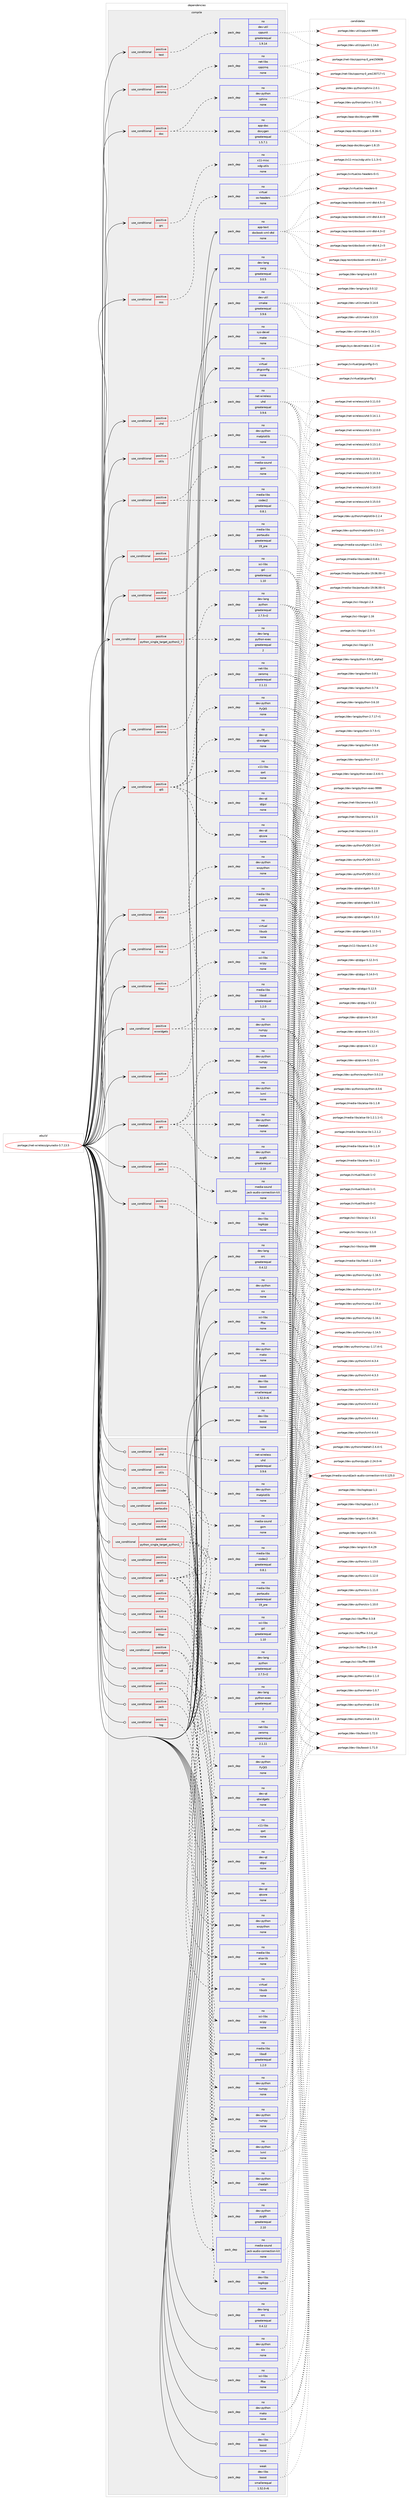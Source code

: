 digraph prolog {

# *************
# Graph options
# *************

newrank=true;
concentrate=true;
compound=true;
graph [rankdir=LR,fontname=Helvetica,fontsize=10,ranksep=1.5];#, ranksep=2.5, nodesep=0.2];
edge  [arrowhead=vee];
node  [fontname=Helvetica,fontsize=10];

# **********
# The ebuild
# **********

subgraph cluster_leftcol {
color=gray;
label=<<i>ebuild</i>>;
id [label="portage://net-wireless/gnuradio-3.7.13.5", color=red, width=4, href="../net-wireless/gnuradio-3.7.13.5.svg"];
}

# ****************
# The dependencies
# ****************

subgraph cluster_midcol {
color=gray;
label=<<i>dependencies</i>>;
subgraph cluster_compile {
fillcolor="#eeeeee";
style=filled;
label=<<i>compile</i>>;
subgraph cond22654 {
dependency120083 [label=<<TABLE BORDER="0" CELLBORDER="1" CELLSPACING="0" CELLPADDING="4"><TR><TD ROWSPAN="3" CELLPADDING="10">use_conditional</TD></TR><TR><TD>positive</TD></TR><TR><TD>alsa</TD></TR></TABLE>>, shape=none, color=red];
subgraph pack95474 {
dependency120084 [label=<<TABLE BORDER="0" CELLBORDER="1" CELLSPACING="0" CELLPADDING="4" WIDTH="220"><TR><TD ROWSPAN="6" CELLPADDING="30">pack_dep</TD></TR><TR><TD WIDTH="110">no</TD></TR><TR><TD>media-libs</TD></TR><TR><TD>alsa-lib</TD></TR><TR><TD>none</TD></TR><TR><TD></TD></TR></TABLE>>, shape=none, color=blue];
}
dependency120083:e -> dependency120084:w [weight=20,style="dashed",arrowhead="vee"];
}
id:e -> dependency120083:w [weight=20,style="solid",arrowhead="vee"];
subgraph cond22655 {
dependency120085 [label=<<TABLE BORDER="0" CELLBORDER="1" CELLSPACING="0" CELLPADDING="4"><TR><TD ROWSPAN="3" CELLPADDING="10">use_conditional</TD></TR><TR><TD>positive</TD></TR><TR><TD>doc</TD></TR></TABLE>>, shape=none, color=red];
subgraph pack95475 {
dependency120086 [label=<<TABLE BORDER="0" CELLBORDER="1" CELLSPACING="0" CELLPADDING="4" WIDTH="220"><TR><TD ROWSPAN="6" CELLPADDING="30">pack_dep</TD></TR><TR><TD WIDTH="110">no</TD></TR><TR><TD>app-doc</TD></TR><TR><TD>doxygen</TD></TR><TR><TD>greaterequal</TD></TR><TR><TD>1.5.7.1</TD></TR></TABLE>>, shape=none, color=blue];
}
dependency120085:e -> dependency120086:w [weight=20,style="dashed",arrowhead="vee"];
subgraph pack95476 {
dependency120087 [label=<<TABLE BORDER="0" CELLBORDER="1" CELLSPACING="0" CELLPADDING="4" WIDTH="220"><TR><TD ROWSPAN="6" CELLPADDING="30">pack_dep</TD></TR><TR><TD WIDTH="110">no</TD></TR><TR><TD>dev-python</TD></TR><TR><TD>sphinx</TD></TR><TR><TD>none</TD></TR><TR><TD></TD></TR></TABLE>>, shape=none, color=blue];
}
dependency120085:e -> dependency120087:w [weight=20,style="dashed",arrowhead="vee"];
}
id:e -> dependency120085:w [weight=20,style="solid",arrowhead="vee"];
subgraph cond22656 {
dependency120088 [label=<<TABLE BORDER="0" CELLBORDER="1" CELLSPACING="0" CELLPADDING="4"><TR><TD ROWSPAN="3" CELLPADDING="10">use_conditional</TD></TR><TR><TD>positive</TD></TR><TR><TD>fcd</TD></TR></TABLE>>, shape=none, color=red];
subgraph pack95477 {
dependency120089 [label=<<TABLE BORDER="0" CELLBORDER="1" CELLSPACING="0" CELLPADDING="4" WIDTH="220"><TR><TD ROWSPAN="6" CELLPADDING="30">pack_dep</TD></TR><TR><TD WIDTH="110">no</TD></TR><TR><TD>virtual</TD></TR><TR><TD>libusb</TD></TR><TR><TD>none</TD></TR><TR><TD></TD></TR></TABLE>>, shape=none, color=blue];
}
dependency120088:e -> dependency120089:w [weight=20,style="dashed",arrowhead="vee"];
}
id:e -> dependency120088:w [weight=20,style="solid",arrowhead="vee"];
subgraph cond22657 {
dependency120090 [label=<<TABLE BORDER="0" CELLBORDER="1" CELLSPACING="0" CELLPADDING="4"><TR><TD ROWSPAN="3" CELLPADDING="10">use_conditional</TD></TR><TR><TD>positive</TD></TR><TR><TD>filter</TD></TR></TABLE>>, shape=none, color=red];
subgraph pack95478 {
dependency120091 [label=<<TABLE BORDER="0" CELLBORDER="1" CELLSPACING="0" CELLPADDING="4" WIDTH="220"><TR><TD ROWSPAN="6" CELLPADDING="30">pack_dep</TD></TR><TR><TD WIDTH="110">no</TD></TR><TR><TD>sci-libs</TD></TR><TR><TD>scipy</TD></TR><TR><TD>none</TD></TR><TR><TD></TD></TR></TABLE>>, shape=none, color=blue];
}
dependency120090:e -> dependency120091:w [weight=20,style="dashed",arrowhead="vee"];
}
id:e -> dependency120090:w [weight=20,style="solid",arrowhead="vee"];
subgraph cond22658 {
dependency120092 [label=<<TABLE BORDER="0" CELLBORDER="1" CELLSPACING="0" CELLPADDING="4"><TR><TD ROWSPAN="3" CELLPADDING="10">use_conditional</TD></TR><TR><TD>positive</TD></TR><TR><TD>grc</TD></TR></TABLE>>, shape=none, color=red];
subgraph pack95479 {
dependency120093 [label=<<TABLE BORDER="0" CELLBORDER="1" CELLSPACING="0" CELLPADDING="4" WIDTH="220"><TR><TD ROWSPAN="6" CELLPADDING="30">pack_dep</TD></TR><TR><TD WIDTH="110">no</TD></TR><TR><TD>dev-python</TD></TR><TR><TD>cheetah</TD></TR><TR><TD>none</TD></TR><TR><TD></TD></TR></TABLE>>, shape=none, color=blue];
}
dependency120092:e -> dependency120093:w [weight=20,style="dashed",arrowhead="vee"];
subgraph pack95480 {
dependency120094 [label=<<TABLE BORDER="0" CELLBORDER="1" CELLSPACING="0" CELLPADDING="4" WIDTH="220"><TR><TD ROWSPAN="6" CELLPADDING="30">pack_dep</TD></TR><TR><TD WIDTH="110">no</TD></TR><TR><TD>dev-python</TD></TR><TR><TD>lxml</TD></TR><TR><TD>none</TD></TR><TR><TD></TD></TR></TABLE>>, shape=none, color=blue];
}
dependency120092:e -> dependency120094:w [weight=20,style="dashed",arrowhead="vee"];
subgraph pack95481 {
dependency120095 [label=<<TABLE BORDER="0" CELLBORDER="1" CELLSPACING="0" CELLPADDING="4" WIDTH="220"><TR><TD ROWSPAN="6" CELLPADDING="30">pack_dep</TD></TR><TR><TD WIDTH="110">no</TD></TR><TR><TD>dev-python</TD></TR><TR><TD>pygtk</TD></TR><TR><TD>greaterequal</TD></TR><TR><TD>2.10</TD></TR></TABLE>>, shape=none, color=blue];
}
dependency120092:e -> dependency120095:w [weight=20,style="dashed",arrowhead="vee"];
subgraph pack95482 {
dependency120096 [label=<<TABLE BORDER="0" CELLBORDER="1" CELLSPACING="0" CELLPADDING="4" WIDTH="220"><TR><TD ROWSPAN="6" CELLPADDING="30">pack_dep</TD></TR><TR><TD WIDTH="110">no</TD></TR><TR><TD>dev-python</TD></TR><TR><TD>numpy</TD></TR><TR><TD>none</TD></TR><TR><TD></TD></TR></TABLE>>, shape=none, color=blue];
}
dependency120092:e -> dependency120096:w [weight=20,style="dashed",arrowhead="vee"];
}
id:e -> dependency120092:w [weight=20,style="solid",arrowhead="vee"];
subgraph cond22659 {
dependency120097 [label=<<TABLE BORDER="0" CELLBORDER="1" CELLSPACING="0" CELLPADDING="4"><TR><TD ROWSPAN="3" CELLPADDING="10">use_conditional</TD></TR><TR><TD>positive</TD></TR><TR><TD>grc</TD></TR></TABLE>>, shape=none, color=red];
subgraph pack95483 {
dependency120098 [label=<<TABLE BORDER="0" CELLBORDER="1" CELLSPACING="0" CELLPADDING="4" WIDTH="220"><TR><TD ROWSPAN="6" CELLPADDING="30">pack_dep</TD></TR><TR><TD WIDTH="110">no</TD></TR><TR><TD>x11-misc</TD></TR><TR><TD>xdg-utils</TD></TR><TR><TD>none</TD></TR><TR><TD></TD></TR></TABLE>>, shape=none, color=blue];
}
dependency120097:e -> dependency120098:w [weight=20,style="dashed",arrowhead="vee"];
}
id:e -> dependency120097:w [weight=20,style="solid",arrowhead="vee"];
subgraph cond22660 {
dependency120099 [label=<<TABLE BORDER="0" CELLBORDER="1" CELLSPACING="0" CELLPADDING="4"><TR><TD ROWSPAN="3" CELLPADDING="10">use_conditional</TD></TR><TR><TD>positive</TD></TR><TR><TD>jack</TD></TR></TABLE>>, shape=none, color=red];
subgraph pack95484 {
dependency120100 [label=<<TABLE BORDER="0" CELLBORDER="1" CELLSPACING="0" CELLPADDING="4" WIDTH="220"><TR><TD ROWSPAN="6" CELLPADDING="30">pack_dep</TD></TR><TR><TD WIDTH="110">no</TD></TR><TR><TD>media-sound</TD></TR><TR><TD>jack-audio-connection-kit</TD></TR><TR><TD>none</TD></TR><TR><TD></TD></TR></TABLE>>, shape=none, color=blue];
}
dependency120099:e -> dependency120100:w [weight=20,style="dashed",arrowhead="vee"];
}
id:e -> dependency120099:w [weight=20,style="solid",arrowhead="vee"];
subgraph cond22661 {
dependency120101 [label=<<TABLE BORDER="0" CELLBORDER="1" CELLSPACING="0" CELLPADDING="4"><TR><TD ROWSPAN="3" CELLPADDING="10">use_conditional</TD></TR><TR><TD>positive</TD></TR><TR><TD>log</TD></TR></TABLE>>, shape=none, color=red];
subgraph pack95485 {
dependency120102 [label=<<TABLE BORDER="0" CELLBORDER="1" CELLSPACING="0" CELLPADDING="4" WIDTH="220"><TR><TD ROWSPAN="6" CELLPADDING="30">pack_dep</TD></TR><TR><TD WIDTH="110">no</TD></TR><TR><TD>dev-libs</TD></TR><TR><TD>log4cpp</TD></TR><TR><TD>none</TD></TR><TR><TD></TD></TR></TABLE>>, shape=none, color=blue];
}
dependency120101:e -> dependency120102:w [weight=20,style="dashed",arrowhead="vee"];
}
id:e -> dependency120101:w [weight=20,style="solid",arrowhead="vee"];
subgraph cond22662 {
dependency120103 [label=<<TABLE BORDER="0" CELLBORDER="1" CELLSPACING="0" CELLPADDING="4"><TR><TD ROWSPAN="3" CELLPADDING="10">use_conditional</TD></TR><TR><TD>positive</TD></TR><TR><TD>oss</TD></TR></TABLE>>, shape=none, color=red];
subgraph pack95486 {
dependency120104 [label=<<TABLE BORDER="0" CELLBORDER="1" CELLSPACING="0" CELLPADDING="4" WIDTH="220"><TR><TD ROWSPAN="6" CELLPADDING="30">pack_dep</TD></TR><TR><TD WIDTH="110">no</TD></TR><TR><TD>virtual</TD></TR><TR><TD>os-headers</TD></TR><TR><TD>none</TD></TR><TR><TD></TD></TR></TABLE>>, shape=none, color=blue];
}
dependency120103:e -> dependency120104:w [weight=20,style="dashed",arrowhead="vee"];
}
id:e -> dependency120103:w [weight=20,style="solid",arrowhead="vee"];
subgraph cond22663 {
dependency120105 [label=<<TABLE BORDER="0" CELLBORDER="1" CELLSPACING="0" CELLPADDING="4"><TR><TD ROWSPAN="3" CELLPADDING="10">use_conditional</TD></TR><TR><TD>positive</TD></TR><TR><TD>portaudio</TD></TR></TABLE>>, shape=none, color=red];
subgraph pack95487 {
dependency120106 [label=<<TABLE BORDER="0" CELLBORDER="1" CELLSPACING="0" CELLPADDING="4" WIDTH="220"><TR><TD ROWSPAN="6" CELLPADDING="30">pack_dep</TD></TR><TR><TD WIDTH="110">no</TD></TR><TR><TD>media-libs</TD></TR><TR><TD>portaudio</TD></TR><TR><TD>greaterequal</TD></TR><TR><TD>19_pre</TD></TR></TABLE>>, shape=none, color=blue];
}
dependency120105:e -> dependency120106:w [weight=20,style="dashed",arrowhead="vee"];
}
id:e -> dependency120105:w [weight=20,style="solid",arrowhead="vee"];
subgraph cond22664 {
dependency120107 [label=<<TABLE BORDER="0" CELLBORDER="1" CELLSPACING="0" CELLPADDING="4"><TR><TD ROWSPAN="3" CELLPADDING="10">use_conditional</TD></TR><TR><TD>positive</TD></TR><TR><TD>python_single_target_python2_7</TD></TR></TABLE>>, shape=none, color=red];
subgraph pack95488 {
dependency120108 [label=<<TABLE BORDER="0" CELLBORDER="1" CELLSPACING="0" CELLPADDING="4" WIDTH="220"><TR><TD ROWSPAN="6" CELLPADDING="30">pack_dep</TD></TR><TR><TD WIDTH="110">no</TD></TR><TR><TD>dev-lang</TD></TR><TR><TD>python</TD></TR><TR><TD>greaterequal</TD></TR><TR><TD>2.7.5-r2</TD></TR></TABLE>>, shape=none, color=blue];
}
dependency120107:e -> dependency120108:w [weight=20,style="dashed",arrowhead="vee"];
subgraph pack95489 {
dependency120109 [label=<<TABLE BORDER="0" CELLBORDER="1" CELLSPACING="0" CELLPADDING="4" WIDTH="220"><TR><TD ROWSPAN="6" CELLPADDING="30">pack_dep</TD></TR><TR><TD WIDTH="110">no</TD></TR><TR><TD>dev-lang</TD></TR><TR><TD>python-exec</TD></TR><TR><TD>greaterequal</TD></TR><TR><TD>2</TD></TR></TABLE>>, shape=none, color=blue];
}
dependency120107:e -> dependency120109:w [weight=20,style="dashed",arrowhead="vee"];
}
id:e -> dependency120107:w [weight=20,style="solid",arrowhead="vee"];
subgraph cond22665 {
dependency120110 [label=<<TABLE BORDER="0" CELLBORDER="1" CELLSPACING="0" CELLPADDING="4"><TR><TD ROWSPAN="3" CELLPADDING="10">use_conditional</TD></TR><TR><TD>positive</TD></TR><TR><TD>qt5</TD></TR></TABLE>>, shape=none, color=red];
subgraph pack95490 {
dependency120111 [label=<<TABLE BORDER="0" CELLBORDER="1" CELLSPACING="0" CELLPADDING="4" WIDTH="220"><TR><TD ROWSPAN="6" CELLPADDING="30">pack_dep</TD></TR><TR><TD WIDTH="110">no</TD></TR><TR><TD>dev-python</TD></TR><TR><TD>PyQt5</TD></TR><TR><TD>none</TD></TR><TR><TD></TD></TR></TABLE>>, shape=none, color=blue];
}
dependency120110:e -> dependency120111:w [weight=20,style="dashed",arrowhead="vee"];
subgraph pack95491 {
dependency120112 [label=<<TABLE BORDER="0" CELLBORDER="1" CELLSPACING="0" CELLPADDING="4" WIDTH="220"><TR><TD ROWSPAN="6" CELLPADDING="30">pack_dep</TD></TR><TR><TD WIDTH="110">no</TD></TR><TR><TD>dev-qt</TD></TR><TR><TD>qtcore</TD></TR><TR><TD>none</TD></TR><TR><TD></TD></TR></TABLE>>, shape=none, color=blue];
}
dependency120110:e -> dependency120112:w [weight=20,style="dashed",arrowhead="vee"];
subgraph pack95492 {
dependency120113 [label=<<TABLE BORDER="0" CELLBORDER="1" CELLSPACING="0" CELLPADDING="4" WIDTH="220"><TR><TD ROWSPAN="6" CELLPADDING="30">pack_dep</TD></TR><TR><TD WIDTH="110">no</TD></TR><TR><TD>dev-qt</TD></TR><TR><TD>qtgui</TD></TR><TR><TD>none</TD></TR><TR><TD></TD></TR></TABLE>>, shape=none, color=blue];
}
dependency120110:e -> dependency120113:w [weight=20,style="dashed",arrowhead="vee"];
subgraph pack95493 {
dependency120114 [label=<<TABLE BORDER="0" CELLBORDER="1" CELLSPACING="0" CELLPADDING="4" WIDTH="220"><TR><TD ROWSPAN="6" CELLPADDING="30">pack_dep</TD></TR><TR><TD WIDTH="110">no</TD></TR><TR><TD>x11-libs</TD></TR><TR><TD>qwt</TD></TR><TR><TD>none</TD></TR><TR><TD></TD></TR></TABLE>>, shape=none, color=blue];
}
dependency120110:e -> dependency120114:w [weight=20,style="dashed",arrowhead="vee"];
subgraph pack95494 {
dependency120115 [label=<<TABLE BORDER="0" CELLBORDER="1" CELLSPACING="0" CELLPADDING="4" WIDTH="220"><TR><TD ROWSPAN="6" CELLPADDING="30">pack_dep</TD></TR><TR><TD WIDTH="110">no</TD></TR><TR><TD>dev-qt</TD></TR><TR><TD>qtwidgets</TD></TR><TR><TD>none</TD></TR><TR><TD></TD></TR></TABLE>>, shape=none, color=blue];
}
dependency120110:e -> dependency120115:w [weight=20,style="dashed",arrowhead="vee"];
}
id:e -> dependency120110:w [weight=20,style="solid",arrowhead="vee"];
subgraph cond22666 {
dependency120116 [label=<<TABLE BORDER="0" CELLBORDER="1" CELLSPACING="0" CELLPADDING="4"><TR><TD ROWSPAN="3" CELLPADDING="10">use_conditional</TD></TR><TR><TD>positive</TD></TR><TR><TD>sdl</TD></TR></TABLE>>, shape=none, color=red];
subgraph pack95495 {
dependency120117 [label=<<TABLE BORDER="0" CELLBORDER="1" CELLSPACING="0" CELLPADDING="4" WIDTH="220"><TR><TD ROWSPAN="6" CELLPADDING="30">pack_dep</TD></TR><TR><TD WIDTH="110">no</TD></TR><TR><TD>media-libs</TD></TR><TR><TD>libsdl</TD></TR><TR><TD>greaterequal</TD></TR><TR><TD>1.2.0</TD></TR></TABLE>>, shape=none, color=blue];
}
dependency120116:e -> dependency120117:w [weight=20,style="dashed",arrowhead="vee"];
}
id:e -> dependency120116:w [weight=20,style="solid",arrowhead="vee"];
subgraph cond22667 {
dependency120118 [label=<<TABLE BORDER="0" CELLBORDER="1" CELLSPACING="0" CELLPADDING="4"><TR><TD ROWSPAN="3" CELLPADDING="10">use_conditional</TD></TR><TR><TD>positive</TD></TR><TR><TD>test</TD></TR></TABLE>>, shape=none, color=red];
subgraph pack95496 {
dependency120119 [label=<<TABLE BORDER="0" CELLBORDER="1" CELLSPACING="0" CELLPADDING="4" WIDTH="220"><TR><TD ROWSPAN="6" CELLPADDING="30">pack_dep</TD></TR><TR><TD WIDTH="110">no</TD></TR><TR><TD>dev-util</TD></TR><TR><TD>cppunit</TD></TR><TR><TD>greaterequal</TD></TR><TR><TD>1.9.14</TD></TR></TABLE>>, shape=none, color=blue];
}
dependency120118:e -> dependency120119:w [weight=20,style="dashed",arrowhead="vee"];
}
id:e -> dependency120118:w [weight=20,style="solid",arrowhead="vee"];
subgraph cond22668 {
dependency120120 [label=<<TABLE BORDER="0" CELLBORDER="1" CELLSPACING="0" CELLPADDING="4"><TR><TD ROWSPAN="3" CELLPADDING="10">use_conditional</TD></TR><TR><TD>positive</TD></TR><TR><TD>uhd</TD></TR></TABLE>>, shape=none, color=red];
subgraph pack95497 {
dependency120121 [label=<<TABLE BORDER="0" CELLBORDER="1" CELLSPACING="0" CELLPADDING="4" WIDTH="220"><TR><TD ROWSPAN="6" CELLPADDING="30">pack_dep</TD></TR><TR><TD WIDTH="110">no</TD></TR><TR><TD>net-wireless</TD></TR><TR><TD>uhd</TD></TR><TR><TD>greaterequal</TD></TR><TR><TD>3.9.6</TD></TR></TABLE>>, shape=none, color=blue];
}
dependency120120:e -> dependency120121:w [weight=20,style="dashed",arrowhead="vee"];
}
id:e -> dependency120120:w [weight=20,style="solid",arrowhead="vee"];
subgraph cond22669 {
dependency120122 [label=<<TABLE BORDER="0" CELLBORDER="1" CELLSPACING="0" CELLPADDING="4"><TR><TD ROWSPAN="3" CELLPADDING="10">use_conditional</TD></TR><TR><TD>positive</TD></TR><TR><TD>utils</TD></TR></TABLE>>, shape=none, color=red];
subgraph pack95498 {
dependency120123 [label=<<TABLE BORDER="0" CELLBORDER="1" CELLSPACING="0" CELLPADDING="4" WIDTH="220"><TR><TD ROWSPAN="6" CELLPADDING="30">pack_dep</TD></TR><TR><TD WIDTH="110">no</TD></TR><TR><TD>dev-python</TD></TR><TR><TD>matplotlib</TD></TR><TR><TD>none</TD></TR><TR><TD></TD></TR></TABLE>>, shape=none, color=blue];
}
dependency120122:e -> dependency120123:w [weight=20,style="dashed",arrowhead="vee"];
}
id:e -> dependency120122:w [weight=20,style="solid",arrowhead="vee"];
subgraph cond22670 {
dependency120124 [label=<<TABLE BORDER="0" CELLBORDER="1" CELLSPACING="0" CELLPADDING="4"><TR><TD ROWSPAN="3" CELLPADDING="10">use_conditional</TD></TR><TR><TD>positive</TD></TR><TR><TD>vocoder</TD></TR></TABLE>>, shape=none, color=red];
subgraph pack95499 {
dependency120125 [label=<<TABLE BORDER="0" CELLBORDER="1" CELLSPACING="0" CELLPADDING="4" WIDTH="220"><TR><TD ROWSPAN="6" CELLPADDING="30">pack_dep</TD></TR><TR><TD WIDTH="110">no</TD></TR><TR><TD>media-sound</TD></TR><TR><TD>gsm</TD></TR><TR><TD>none</TD></TR><TR><TD></TD></TR></TABLE>>, shape=none, color=blue];
}
dependency120124:e -> dependency120125:w [weight=20,style="dashed",arrowhead="vee"];
subgraph pack95500 {
dependency120126 [label=<<TABLE BORDER="0" CELLBORDER="1" CELLSPACING="0" CELLPADDING="4" WIDTH="220"><TR><TD ROWSPAN="6" CELLPADDING="30">pack_dep</TD></TR><TR><TD WIDTH="110">no</TD></TR><TR><TD>media-libs</TD></TR><TR><TD>codec2</TD></TR><TR><TD>greaterequal</TD></TR><TR><TD>0.8.1</TD></TR></TABLE>>, shape=none, color=blue];
}
dependency120124:e -> dependency120126:w [weight=20,style="dashed",arrowhead="vee"];
}
id:e -> dependency120124:w [weight=20,style="solid",arrowhead="vee"];
subgraph cond22671 {
dependency120127 [label=<<TABLE BORDER="0" CELLBORDER="1" CELLSPACING="0" CELLPADDING="4"><TR><TD ROWSPAN="3" CELLPADDING="10">use_conditional</TD></TR><TR><TD>positive</TD></TR><TR><TD>wavelet</TD></TR></TABLE>>, shape=none, color=red];
subgraph pack95501 {
dependency120128 [label=<<TABLE BORDER="0" CELLBORDER="1" CELLSPACING="0" CELLPADDING="4" WIDTH="220"><TR><TD ROWSPAN="6" CELLPADDING="30">pack_dep</TD></TR><TR><TD WIDTH="110">no</TD></TR><TR><TD>sci-libs</TD></TR><TR><TD>gsl</TD></TR><TR><TD>greaterequal</TD></TR><TR><TD>1.10</TD></TR></TABLE>>, shape=none, color=blue];
}
dependency120127:e -> dependency120128:w [weight=20,style="dashed",arrowhead="vee"];
}
id:e -> dependency120127:w [weight=20,style="solid",arrowhead="vee"];
subgraph cond22672 {
dependency120129 [label=<<TABLE BORDER="0" CELLBORDER="1" CELLSPACING="0" CELLPADDING="4"><TR><TD ROWSPAN="3" CELLPADDING="10">use_conditional</TD></TR><TR><TD>positive</TD></TR><TR><TD>wxwidgets</TD></TR></TABLE>>, shape=none, color=red];
subgraph pack95502 {
dependency120130 [label=<<TABLE BORDER="0" CELLBORDER="1" CELLSPACING="0" CELLPADDING="4" WIDTH="220"><TR><TD ROWSPAN="6" CELLPADDING="30">pack_dep</TD></TR><TR><TD WIDTH="110">no</TD></TR><TR><TD>dev-python</TD></TR><TR><TD>wxpython</TD></TR><TR><TD>none</TD></TR><TR><TD></TD></TR></TABLE>>, shape=none, color=blue];
}
dependency120129:e -> dependency120130:w [weight=20,style="dashed",arrowhead="vee"];
subgraph pack95503 {
dependency120131 [label=<<TABLE BORDER="0" CELLBORDER="1" CELLSPACING="0" CELLPADDING="4" WIDTH="220"><TR><TD ROWSPAN="6" CELLPADDING="30">pack_dep</TD></TR><TR><TD WIDTH="110">no</TD></TR><TR><TD>dev-python</TD></TR><TR><TD>numpy</TD></TR><TR><TD>none</TD></TR><TR><TD></TD></TR></TABLE>>, shape=none, color=blue];
}
dependency120129:e -> dependency120131:w [weight=20,style="dashed",arrowhead="vee"];
}
id:e -> dependency120129:w [weight=20,style="solid",arrowhead="vee"];
subgraph cond22673 {
dependency120132 [label=<<TABLE BORDER="0" CELLBORDER="1" CELLSPACING="0" CELLPADDING="4"><TR><TD ROWSPAN="3" CELLPADDING="10">use_conditional</TD></TR><TR><TD>positive</TD></TR><TR><TD>zeromq</TD></TR></TABLE>>, shape=none, color=red];
subgraph pack95504 {
dependency120133 [label=<<TABLE BORDER="0" CELLBORDER="1" CELLSPACING="0" CELLPADDING="4" WIDTH="220"><TR><TD ROWSPAN="6" CELLPADDING="30">pack_dep</TD></TR><TR><TD WIDTH="110">no</TD></TR><TR><TD>net-libs</TD></TR><TR><TD>cppzmq</TD></TR><TR><TD>none</TD></TR><TR><TD></TD></TR></TABLE>>, shape=none, color=blue];
}
dependency120132:e -> dependency120133:w [weight=20,style="dashed",arrowhead="vee"];
}
id:e -> dependency120132:w [weight=20,style="solid",arrowhead="vee"];
subgraph cond22674 {
dependency120134 [label=<<TABLE BORDER="0" CELLBORDER="1" CELLSPACING="0" CELLPADDING="4"><TR><TD ROWSPAN="3" CELLPADDING="10">use_conditional</TD></TR><TR><TD>positive</TD></TR><TR><TD>zeromq</TD></TR></TABLE>>, shape=none, color=red];
subgraph pack95505 {
dependency120135 [label=<<TABLE BORDER="0" CELLBORDER="1" CELLSPACING="0" CELLPADDING="4" WIDTH="220"><TR><TD ROWSPAN="6" CELLPADDING="30">pack_dep</TD></TR><TR><TD WIDTH="110">no</TD></TR><TR><TD>net-libs</TD></TR><TR><TD>zeromq</TD></TR><TR><TD>greaterequal</TD></TR><TR><TD>2.1.11</TD></TR></TABLE>>, shape=none, color=blue];
}
dependency120134:e -> dependency120135:w [weight=20,style="dashed",arrowhead="vee"];
}
id:e -> dependency120134:w [weight=20,style="solid",arrowhead="vee"];
subgraph pack95506 {
dependency120136 [label=<<TABLE BORDER="0" CELLBORDER="1" CELLSPACING="0" CELLPADDING="4" WIDTH="220"><TR><TD ROWSPAN="6" CELLPADDING="30">pack_dep</TD></TR><TR><TD WIDTH="110">no</TD></TR><TR><TD>app-text</TD></TR><TR><TD>docbook-xml-dtd</TD></TR><TR><TD>none</TD></TR><TR><TD></TD></TR></TABLE>>, shape=none, color=blue];
}
id:e -> dependency120136:w [weight=20,style="solid",arrowhead="vee"];
subgraph pack95507 {
dependency120137 [label=<<TABLE BORDER="0" CELLBORDER="1" CELLSPACING="0" CELLPADDING="4" WIDTH="220"><TR><TD ROWSPAN="6" CELLPADDING="30">pack_dep</TD></TR><TR><TD WIDTH="110">no</TD></TR><TR><TD>dev-lang</TD></TR><TR><TD>orc</TD></TR><TR><TD>greaterequal</TD></TR><TR><TD>0.4.12</TD></TR></TABLE>>, shape=none, color=blue];
}
id:e -> dependency120137:w [weight=20,style="solid",arrowhead="vee"];
subgraph pack95508 {
dependency120138 [label=<<TABLE BORDER="0" CELLBORDER="1" CELLSPACING="0" CELLPADDING="4" WIDTH="220"><TR><TD ROWSPAN="6" CELLPADDING="30">pack_dep</TD></TR><TR><TD WIDTH="110">no</TD></TR><TR><TD>dev-lang</TD></TR><TR><TD>swig</TD></TR><TR><TD>greaterequal</TD></TR><TR><TD>3.0.5</TD></TR></TABLE>>, shape=none, color=blue];
}
id:e -> dependency120138:w [weight=20,style="solid",arrowhead="vee"];
subgraph pack95509 {
dependency120139 [label=<<TABLE BORDER="0" CELLBORDER="1" CELLSPACING="0" CELLPADDING="4" WIDTH="220"><TR><TD ROWSPAN="6" CELLPADDING="30">pack_dep</TD></TR><TR><TD WIDTH="110">no</TD></TR><TR><TD>dev-libs</TD></TR><TR><TD>boost</TD></TR><TR><TD>none</TD></TR><TR><TD></TD></TR></TABLE>>, shape=none, color=blue];
}
id:e -> dependency120139:w [weight=20,style="solid",arrowhead="vee"];
subgraph pack95510 {
dependency120140 [label=<<TABLE BORDER="0" CELLBORDER="1" CELLSPACING="0" CELLPADDING="4" WIDTH="220"><TR><TD ROWSPAN="6" CELLPADDING="30">pack_dep</TD></TR><TR><TD WIDTH="110">no</TD></TR><TR><TD>dev-python</TD></TR><TR><TD>mako</TD></TR><TR><TD>none</TD></TR><TR><TD></TD></TR></TABLE>>, shape=none, color=blue];
}
id:e -> dependency120140:w [weight=20,style="solid",arrowhead="vee"];
subgraph pack95511 {
dependency120141 [label=<<TABLE BORDER="0" CELLBORDER="1" CELLSPACING="0" CELLPADDING="4" WIDTH="220"><TR><TD ROWSPAN="6" CELLPADDING="30">pack_dep</TD></TR><TR><TD WIDTH="110">no</TD></TR><TR><TD>dev-python</TD></TR><TR><TD>six</TD></TR><TR><TD>none</TD></TR><TR><TD></TD></TR></TABLE>>, shape=none, color=blue];
}
id:e -> dependency120141:w [weight=20,style="solid",arrowhead="vee"];
subgraph pack95512 {
dependency120142 [label=<<TABLE BORDER="0" CELLBORDER="1" CELLSPACING="0" CELLPADDING="4" WIDTH="220"><TR><TD ROWSPAN="6" CELLPADDING="30">pack_dep</TD></TR><TR><TD WIDTH="110">no</TD></TR><TR><TD>dev-util</TD></TR><TR><TD>cmake</TD></TR><TR><TD>greaterequal</TD></TR><TR><TD>3.9.6</TD></TR></TABLE>>, shape=none, color=blue];
}
id:e -> dependency120142:w [weight=20,style="solid",arrowhead="vee"];
subgraph pack95513 {
dependency120143 [label=<<TABLE BORDER="0" CELLBORDER="1" CELLSPACING="0" CELLPADDING="4" WIDTH="220"><TR><TD ROWSPAN="6" CELLPADDING="30">pack_dep</TD></TR><TR><TD WIDTH="110">no</TD></TR><TR><TD>sci-libs</TD></TR><TR><TD>fftw</TD></TR><TR><TD>none</TD></TR><TR><TD></TD></TR></TABLE>>, shape=none, color=blue];
}
id:e -> dependency120143:w [weight=20,style="solid",arrowhead="vee"];
subgraph pack95514 {
dependency120144 [label=<<TABLE BORDER="0" CELLBORDER="1" CELLSPACING="0" CELLPADDING="4" WIDTH="220"><TR><TD ROWSPAN="6" CELLPADDING="30">pack_dep</TD></TR><TR><TD WIDTH="110">no</TD></TR><TR><TD>sys-devel</TD></TR><TR><TD>make</TD></TR><TR><TD>none</TD></TR><TR><TD></TD></TR></TABLE>>, shape=none, color=blue];
}
id:e -> dependency120144:w [weight=20,style="solid",arrowhead="vee"];
subgraph pack95515 {
dependency120145 [label=<<TABLE BORDER="0" CELLBORDER="1" CELLSPACING="0" CELLPADDING="4" WIDTH="220"><TR><TD ROWSPAN="6" CELLPADDING="30">pack_dep</TD></TR><TR><TD WIDTH="110">no</TD></TR><TR><TD>virtual</TD></TR><TR><TD>pkgconfig</TD></TR><TR><TD>none</TD></TR><TR><TD></TD></TR></TABLE>>, shape=none, color=blue];
}
id:e -> dependency120145:w [weight=20,style="solid",arrowhead="vee"];
subgraph pack95516 {
dependency120146 [label=<<TABLE BORDER="0" CELLBORDER="1" CELLSPACING="0" CELLPADDING="4" WIDTH="220"><TR><TD ROWSPAN="6" CELLPADDING="30">pack_dep</TD></TR><TR><TD WIDTH="110">weak</TD></TR><TR><TD>dev-libs</TD></TR><TR><TD>boost</TD></TR><TR><TD>smallerequal</TD></TR><TR><TD>1.52.0-r6</TD></TR></TABLE>>, shape=none, color=blue];
}
id:e -> dependency120146:w [weight=20,style="solid",arrowhead="vee"];
}
subgraph cluster_compileandrun {
fillcolor="#eeeeee";
style=filled;
label=<<i>compile and run</i>>;
}
subgraph cluster_run {
fillcolor="#eeeeee";
style=filled;
label=<<i>run</i>>;
subgraph cond22675 {
dependency120147 [label=<<TABLE BORDER="0" CELLBORDER="1" CELLSPACING="0" CELLPADDING="4"><TR><TD ROWSPAN="3" CELLPADDING="10">use_conditional</TD></TR><TR><TD>positive</TD></TR><TR><TD>alsa</TD></TR></TABLE>>, shape=none, color=red];
subgraph pack95517 {
dependency120148 [label=<<TABLE BORDER="0" CELLBORDER="1" CELLSPACING="0" CELLPADDING="4" WIDTH="220"><TR><TD ROWSPAN="6" CELLPADDING="30">pack_dep</TD></TR><TR><TD WIDTH="110">no</TD></TR><TR><TD>media-libs</TD></TR><TR><TD>alsa-lib</TD></TR><TR><TD>none</TD></TR><TR><TD></TD></TR></TABLE>>, shape=none, color=blue];
}
dependency120147:e -> dependency120148:w [weight=20,style="dashed",arrowhead="vee"];
}
id:e -> dependency120147:w [weight=20,style="solid",arrowhead="odot"];
subgraph cond22676 {
dependency120149 [label=<<TABLE BORDER="0" CELLBORDER="1" CELLSPACING="0" CELLPADDING="4"><TR><TD ROWSPAN="3" CELLPADDING="10">use_conditional</TD></TR><TR><TD>positive</TD></TR><TR><TD>fcd</TD></TR></TABLE>>, shape=none, color=red];
subgraph pack95518 {
dependency120150 [label=<<TABLE BORDER="0" CELLBORDER="1" CELLSPACING="0" CELLPADDING="4" WIDTH="220"><TR><TD ROWSPAN="6" CELLPADDING="30">pack_dep</TD></TR><TR><TD WIDTH="110">no</TD></TR><TR><TD>virtual</TD></TR><TR><TD>libusb</TD></TR><TR><TD>none</TD></TR><TR><TD></TD></TR></TABLE>>, shape=none, color=blue];
}
dependency120149:e -> dependency120150:w [weight=20,style="dashed",arrowhead="vee"];
}
id:e -> dependency120149:w [weight=20,style="solid",arrowhead="odot"];
subgraph cond22677 {
dependency120151 [label=<<TABLE BORDER="0" CELLBORDER="1" CELLSPACING="0" CELLPADDING="4"><TR><TD ROWSPAN="3" CELLPADDING="10">use_conditional</TD></TR><TR><TD>positive</TD></TR><TR><TD>filter</TD></TR></TABLE>>, shape=none, color=red];
subgraph pack95519 {
dependency120152 [label=<<TABLE BORDER="0" CELLBORDER="1" CELLSPACING="0" CELLPADDING="4" WIDTH="220"><TR><TD ROWSPAN="6" CELLPADDING="30">pack_dep</TD></TR><TR><TD WIDTH="110">no</TD></TR><TR><TD>sci-libs</TD></TR><TR><TD>scipy</TD></TR><TR><TD>none</TD></TR><TR><TD></TD></TR></TABLE>>, shape=none, color=blue];
}
dependency120151:e -> dependency120152:w [weight=20,style="dashed",arrowhead="vee"];
}
id:e -> dependency120151:w [weight=20,style="solid",arrowhead="odot"];
subgraph cond22678 {
dependency120153 [label=<<TABLE BORDER="0" CELLBORDER="1" CELLSPACING="0" CELLPADDING="4"><TR><TD ROWSPAN="3" CELLPADDING="10">use_conditional</TD></TR><TR><TD>positive</TD></TR><TR><TD>grc</TD></TR></TABLE>>, shape=none, color=red];
subgraph pack95520 {
dependency120154 [label=<<TABLE BORDER="0" CELLBORDER="1" CELLSPACING="0" CELLPADDING="4" WIDTH="220"><TR><TD ROWSPAN="6" CELLPADDING="30">pack_dep</TD></TR><TR><TD WIDTH="110">no</TD></TR><TR><TD>dev-python</TD></TR><TR><TD>cheetah</TD></TR><TR><TD>none</TD></TR><TR><TD></TD></TR></TABLE>>, shape=none, color=blue];
}
dependency120153:e -> dependency120154:w [weight=20,style="dashed",arrowhead="vee"];
subgraph pack95521 {
dependency120155 [label=<<TABLE BORDER="0" CELLBORDER="1" CELLSPACING="0" CELLPADDING="4" WIDTH="220"><TR><TD ROWSPAN="6" CELLPADDING="30">pack_dep</TD></TR><TR><TD WIDTH="110">no</TD></TR><TR><TD>dev-python</TD></TR><TR><TD>lxml</TD></TR><TR><TD>none</TD></TR><TR><TD></TD></TR></TABLE>>, shape=none, color=blue];
}
dependency120153:e -> dependency120155:w [weight=20,style="dashed",arrowhead="vee"];
subgraph pack95522 {
dependency120156 [label=<<TABLE BORDER="0" CELLBORDER="1" CELLSPACING="0" CELLPADDING="4" WIDTH="220"><TR><TD ROWSPAN="6" CELLPADDING="30">pack_dep</TD></TR><TR><TD WIDTH="110">no</TD></TR><TR><TD>dev-python</TD></TR><TR><TD>pygtk</TD></TR><TR><TD>greaterequal</TD></TR><TR><TD>2.10</TD></TR></TABLE>>, shape=none, color=blue];
}
dependency120153:e -> dependency120156:w [weight=20,style="dashed",arrowhead="vee"];
subgraph pack95523 {
dependency120157 [label=<<TABLE BORDER="0" CELLBORDER="1" CELLSPACING="0" CELLPADDING="4" WIDTH="220"><TR><TD ROWSPAN="6" CELLPADDING="30">pack_dep</TD></TR><TR><TD WIDTH="110">no</TD></TR><TR><TD>dev-python</TD></TR><TR><TD>numpy</TD></TR><TR><TD>none</TD></TR><TR><TD></TD></TR></TABLE>>, shape=none, color=blue];
}
dependency120153:e -> dependency120157:w [weight=20,style="dashed",arrowhead="vee"];
}
id:e -> dependency120153:w [weight=20,style="solid",arrowhead="odot"];
subgraph cond22679 {
dependency120158 [label=<<TABLE BORDER="0" CELLBORDER="1" CELLSPACING="0" CELLPADDING="4"><TR><TD ROWSPAN="3" CELLPADDING="10">use_conditional</TD></TR><TR><TD>positive</TD></TR><TR><TD>jack</TD></TR></TABLE>>, shape=none, color=red];
subgraph pack95524 {
dependency120159 [label=<<TABLE BORDER="0" CELLBORDER="1" CELLSPACING="0" CELLPADDING="4" WIDTH="220"><TR><TD ROWSPAN="6" CELLPADDING="30">pack_dep</TD></TR><TR><TD WIDTH="110">no</TD></TR><TR><TD>media-sound</TD></TR><TR><TD>jack-audio-connection-kit</TD></TR><TR><TD>none</TD></TR><TR><TD></TD></TR></TABLE>>, shape=none, color=blue];
}
dependency120158:e -> dependency120159:w [weight=20,style="dashed",arrowhead="vee"];
}
id:e -> dependency120158:w [weight=20,style="solid",arrowhead="odot"];
subgraph cond22680 {
dependency120160 [label=<<TABLE BORDER="0" CELLBORDER="1" CELLSPACING="0" CELLPADDING="4"><TR><TD ROWSPAN="3" CELLPADDING="10">use_conditional</TD></TR><TR><TD>positive</TD></TR><TR><TD>log</TD></TR></TABLE>>, shape=none, color=red];
subgraph pack95525 {
dependency120161 [label=<<TABLE BORDER="0" CELLBORDER="1" CELLSPACING="0" CELLPADDING="4" WIDTH="220"><TR><TD ROWSPAN="6" CELLPADDING="30">pack_dep</TD></TR><TR><TD WIDTH="110">no</TD></TR><TR><TD>dev-libs</TD></TR><TR><TD>log4cpp</TD></TR><TR><TD>none</TD></TR><TR><TD></TD></TR></TABLE>>, shape=none, color=blue];
}
dependency120160:e -> dependency120161:w [weight=20,style="dashed",arrowhead="vee"];
}
id:e -> dependency120160:w [weight=20,style="solid",arrowhead="odot"];
subgraph cond22681 {
dependency120162 [label=<<TABLE BORDER="0" CELLBORDER="1" CELLSPACING="0" CELLPADDING="4"><TR><TD ROWSPAN="3" CELLPADDING="10">use_conditional</TD></TR><TR><TD>positive</TD></TR><TR><TD>portaudio</TD></TR></TABLE>>, shape=none, color=red];
subgraph pack95526 {
dependency120163 [label=<<TABLE BORDER="0" CELLBORDER="1" CELLSPACING="0" CELLPADDING="4" WIDTH="220"><TR><TD ROWSPAN="6" CELLPADDING="30">pack_dep</TD></TR><TR><TD WIDTH="110">no</TD></TR><TR><TD>media-libs</TD></TR><TR><TD>portaudio</TD></TR><TR><TD>greaterequal</TD></TR><TR><TD>19_pre</TD></TR></TABLE>>, shape=none, color=blue];
}
dependency120162:e -> dependency120163:w [weight=20,style="dashed",arrowhead="vee"];
}
id:e -> dependency120162:w [weight=20,style="solid",arrowhead="odot"];
subgraph cond22682 {
dependency120164 [label=<<TABLE BORDER="0" CELLBORDER="1" CELLSPACING="0" CELLPADDING="4"><TR><TD ROWSPAN="3" CELLPADDING="10">use_conditional</TD></TR><TR><TD>positive</TD></TR><TR><TD>python_single_target_python2_7</TD></TR></TABLE>>, shape=none, color=red];
subgraph pack95527 {
dependency120165 [label=<<TABLE BORDER="0" CELLBORDER="1" CELLSPACING="0" CELLPADDING="4" WIDTH="220"><TR><TD ROWSPAN="6" CELLPADDING="30">pack_dep</TD></TR><TR><TD WIDTH="110">no</TD></TR><TR><TD>dev-lang</TD></TR><TR><TD>python</TD></TR><TR><TD>greaterequal</TD></TR><TR><TD>2.7.5-r2</TD></TR></TABLE>>, shape=none, color=blue];
}
dependency120164:e -> dependency120165:w [weight=20,style="dashed",arrowhead="vee"];
subgraph pack95528 {
dependency120166 [label=<<TABLE BORDER="0" CELLBORDER="1" CELLSPACING="0" CELLPADDING="4" WIDTH="220"><TR><TD ROWSPAN="6" CELLPADDING="30">pack_dep</TD></TR><TR><TD WIDTH="110">no</TD></TR><TR><TD>dev-lang</TD></TR><TR><TD>python-exec</TD></TR><TR><TD>greaterequal</TD></TR><TR><TD>2</TD></TR></TABLE>>, shape=none, color=blue];
}
dependency120164:e -> dependency120166:w [weight=20,style="dashed",arrowhead="vee"];
}
id:e -> dependency120164:w [weight=20,style="solid",arrowhead="odot"];
subgraph cond22683 {
dependency120167 [label=<<TABLE BORDER="0" CELLBORDER="1" CELLSPACING="0" CELLPADDING="4"><TR><TD ROWSPAN="3" CELLPADDING="10">use_conditional</TD></TR><TR><TD>positive</TD></TR><TR><TD>qt5</TD></TR></TABLE>>, shape=none, color=red];
subgraph pack95529 {
dependency120168 [label=<<TABLE BORDER="0" CELLBORDER="1" CELLSPACING="0" CELLPADDING="4" WIDTH="220"><TR><TD ROWSPAN="6" CELLPADDING="30">pack_dep</TD></TR><TR><TD WIDTH="110">no</TD></TR><TR><TD>dev-python</TD></TR><TR><TD>PyQt5</TD></TR><TR><TD>none</TD></TR><TR><TD></TD></TR></TABLE>>, shape=none, color=blue];
}
dependency120167:e -> dependency120168:w [weight=20,style="dashed",arrowhead="vee"];
subgraph pack95530 {
dependency120169 [label=<<TABLE BORDER="0" CELLBORDER="1" CELLSPACING="0" CELLPADDING="4" WIDTH="220"><TR><TD ROWSPAN="6" CELLPADDING="30">pack_dep</TD></TR><TR><TD WIDTH="110">no</TD></TR><TR><TD>dev-qt</TD></TR><TR><TD>qtcore</TD></TR><TR><TD>none</TD></TR><TR><TD></TD></TR></TABLE>>, shape=none, color=blue];
}
dependency120167:e -> dependency120169:w [weight=20,style="dashed",arrowhead="vee"];
subgraph pack95531 {
dependency120170 [label=<<TABLE BORDER="0" CELLBORDER="1" CELLSPACING="0" CELLPADDING="4" WIDTH="220"><TR><TD ROWSPAN="6" CELLPADDING="30">pack_dep</TD></TR><TR><TD WIDTH="110">no</TD></TR><TR><TD>dev-qt</TD></TR><TR><TD>qtgui</TD></TR><TR><TD>none</TD></TR><TR><TD></TD></TR></TABLE>>, shape=none, color=blue];
}
dependency120167:e -> dependency120170:w [weight=20,style="dashed",arrowhead="vee"];
subgraph pack95532 {
dependency120171 [label=<<TABLE BORDER="0" CELLBORDER="1" CELLSPACING="0" CELLPADDING="4" WIDTH="220"><TR><TD ROWSPAN="6" CELLPADDING="30">pack_dep</TD></TR><TR><TD WIDTH="110">no</TD></TR><TR><TD>x11-libs</TD></TR><TR><TD>qwt</TD></TR><TR><TD>none</TD></TR><TR><TD></TD></TR></TABLE>>, shape=none, color=blue];
}
dependency120167:e -> dependency120171:w [weight=20,style="dashed",arrowhead="vee"];
subgraph pack95533 {
dependency120172 [label=<<TABLE BORDER="0" CELLBORDER="1" CELLSPACING="0" CELLPADDING="4" WIDTH="220"><TR><TD ROWSPAN="6" CELLPADDING="30">pack_dep</TD></TR><TR><TD WIDTH="110">no</TD></TR><TR><TD>dev-qt</TD></TR><TR><TD>qtwidgets</TD></TR><TR><TD>none</TD></TR><TR><TD></TD></TR></TABLE>>, shape=none, color=blue];
}
dependency120167:e -> dependency120172:w [weight=20,style="dashed",arrowhead="vee"];
}
id:e -> dependency120167:w [weight=20,style="solid",arrowhead="odot"];
subgraph cond22684 {
dependency120173 [label=<<TABLE BORDER="0" CELLBORDER="1" CELLSPACING="0" CELLPADDING="4"><TR><TD ROWSPAN="3" CELLPADDING="10">use_conditional</TD></TR><TR><TD>positive</TD></TR><TR><TD>sdl</TD></TR></TABLE>>, shape=none, color=red];
subgraph pack95534 {
dependency120174 [label=<<TABLE BORDER="0" CELLBORDER="1" CELLSPACING="0" CELLPADDING="4" WIDTH="220"><TR><TD ROWSPAN="6" CELLPADDING="30">pack_dep</TD></TR><TR><TD WIDTH="110">no</TD></TR><TR><TD>media-libs</TD></TR><TR><TD>libsdl</TD></TR><TR><TD>greaterequal</TD></TR><TR><TD>1.2.0</TD></TR></TABLE>>, shape=none, color=blue];
}
dependency120173:e -> dependency120174:w [weight=20,style="dashed",arrowhead="vee"];
}
id:e -> dependency120173:w [weight=20,style="solid",arrowhead="odot"];
subgraph cond22685 {
dependency120175 [label=<<TABLE BORDER="0" CELLBORDER="1" CELLSPACING="0" CELLPADDING="4"><TR><TD ROWSPAN="3" CELLPADDING="10">use_conditional</TD></TR><TR><TD>positive</TD></TR><TR><TD>uhd</TD></TR></TABLE>>, shape=none, color=red];
subgraph pack95535 {
dependency120176 [label=<<TABLE BORDER="0" CELLBORDER="1" CELLSPACING="0" CELLPADDING="4" WIDTH="220"><TR><TD ROWSPAN="6" CELLPADDING="30">pack_dep</TD></TR><TR><TD WIDTH="110">no</TD></TR><TR><TD>net-wireless</TD></TR><TR><TD>uhd</TD></TR><TR><TD>greaterequal</TD></TR><TR><TD>3.9.6</TD></TR></TABLE>>, shape=none, color=blue];
}
dependency120175:e -> dependency120176:w [weight=20,style="dashed",arrowhead="vee"];
}
id:e -> dependency120175:w [weight=20,style="solid",arrowhead="odot"];
subgraph cond22686 {
dependency120177 [label=<<TABLE BORDER="0" CELLBORDER="1" CELLSPACING="0" CELLPADDING="4"><TR><TD ROWSPAN="3" CELLPADDING="10">use_conditional</TD></TR><TR><TD>positive</TD></TR><TR><TD>utils</TD></TR></TABLE>>, shape=none, color=red];
subgraph pack95536 {
dependency120178 [label=<<TABLE BORDER="0" CELLBORDER="1" CELLSPACING="0" CELLPADDING="4" WIDTH="220"><TR><TD ROWSPAN="6" CELLPADDING="30">pack_dep</TD></TR><TR><TD WIDTH="110">no</TD></TR><TR><TD>dev-python</TD></TR><TR><TD>matplotlib</TD></TR><TR><TD>none</TD></TR><TR><TD></TD></TR></TABLE>>, shape=none, color=blue];
}
dependency120177:e -> dependency120178:w [weight=20,style="dashed",arrowhead="vee"];
}
id:e -> dependency120177:w [weight=20,style="solid",arrowhead="odot"];
subgraph cond22687 {
dependency120179 [label=<<TABLE BORDER="0" CELLBORDER="1" CELLSPACING="0" CELLPADDING="4"><TR><TD ROWSPAN="3" CELLPADDING="10">use_conditional</TD></TR><TR><TD>positive</TD></TR><TR><TD>vocoder</TD></TR></TABLE>>, shape=none, color=red];
subgraph pack95537 {
dependency120180 [label=<<TABLE BORDER="0" CELLBORDER="1" CELLSPACING="0" CELLPADDING="4" WIDTH="220"><TR><TD ROWSPAN="6" CELLPADDING="30">pack_dep</TD></TR><TR><TD WIDTH="110">no</TD></TR><TR><TD>media-sound</TD></TR><TR><TD>gsm</TD></TR><TR><TD>none</TD></TR><TR><TD></TD></TR></TABLE>>, shape=none, color=blue];
}
dependency120179:e -> dependency120180:w [weight=20,style="dashed",arrowhead="vee"];
subgraph pack95538 {
dependency120181 [label=<<TABLE BORDER="0" CELLBORDER="1" CELLSPACING="0" CELLPADDING="4" WIDTH="220"><TR><TD ROWSPAN="6" CELLPADDING="30">pack_dep</TD></TR><TR><TD WIDTH="110">no</TD></TR><TR><TD>media-libs</TD></TR><TR><TD>codec2</TD></TR><TR><TD>greaterequal</TD></TR><TR><TD>0.8.1</TD></TR></TABLE>>, shape=none, color=blue];
}
dependency120179:e -> dependency120181:w [weight=20,style="dashed",arrowhead="vee"];
}
id:e -> dependency120179:w [weight=20,style="solid",arrowhead="odot"];
subgraph cond22688 {
dependency120182 [label=<<TABLE BORDER="0" CELLBORDER="1" CELLSPACING="0" CELLPADDING="4"><TR><TD ROWSPAN="3" CELLPADDING="10">use_conditional</TD></TR><TR><TD>positive</TD></TR><TR><TD>wavelet</TD></TR></TABLE>>, shape=none, color=red];
subgraph pack95539 {
dependency120183 [label=<<TABLE BORDER="0" CELLBORDER="1" CELLSPACING="0" CELLPADDING="4" WIDTH="220"><TR><TD ROWSPAN="6" CELLPADDING="30">pack_dep</TD></TR><TR><TD WIDTH="110">no</TD></TR><TR><TD>sci-libs</TD></TR><TR><TD>gsl</TD></TR><TR><TD>greaterequal</TD></TR><TR><TD>1.10</TD></TR></TABLE>>, shape=none, color=blue];
}
dependency120182:e -> dependency120183:w [weight=20,style="dashed",arrowhead="vee"];
}
id:e -> dependency120182:w [weight=20,style="solid",arrowhead="odot"];
subgraph cond22689 {
dependency120184 [label=<<TABLE BORDER="0" CELLBORDER="1" CELLSPACING="0" CELLPADDING="4"><TR><TD ROWSPAN="3" CELLPADDING="10">use_conditional</TD></TR><TR><TD>positive</TD></TR><TR><TD>wxwidgets</TD></TR></TABLE>>, shape=none, color=red];
subgraph pack95540 {
dependency120185 [label=<<TABLE BORDER="0" CELLBORDER="1" CELLSPACING="0" CELLPADDING="4" WIDTH="220"><TR><TD ROWSPAN="6" CELLPADDING="30">pack_dep</TD></TR><TR><TD WIDTH="110">no</TD></TR><TR><TD>dev-python</TD></TR><TR><TD>wxpython</TD></TR><TR><TD>none</TD></TR><TR><TD></TD></TR></TABLE>>, shape=none, color=blue];
}
dependency120184:e -> dependency120185:w [weight=20,style="dashed",arrowhead="vee"];
subgraph pack95541 {
dependency120186 [label=<<TABLE BORDER="0" CELLBORDER="1" CELLSPACING="0" CELLPADDING="4" WIDTH="220"><TR><TD ROWSPAN="6" CELLPADDING="30">pack_dep</TD></TR><TR><TD WIDTH="110">no</TD></TR><TR><TD>dev-python</TD></TR><TR><TD>numpy</TD></TR><TR><TD>none</TD></TR><TR><TD></TD></TR></TABLE>>, shape=none, color=blue];
}
dependency120184:e -> dependency120186:w [weight=20,style="dashed",arrowhead="vee"];
}
id:e -> dependency120184:w [weight=20,style="solid",arrowhead="odot"];
subgraph cond22690 {
dependency120187 [label=<<TABLE BORDER="0" CELLBORDER="1" CELLSPACING="0" CELLPADDING="4"><TR><TD ROWSPAN="3" CELLPADDING="10">use_conditional</TD></TR><TR><TD>positive</TD></TR><TR><TD>zeromq</TD></TR></TABLE>>, shape=none, color=red];
subgraph pack95542 {
dependency120188 [label=<<TABLE BORDER="0" CELLBORDER="1" CELLSPACING="0" CELLPADDING="4" WIDTH="220"><TR><TD ROWSPAN="6" CELLPADDING="30">pack_dep</TD></TR><TR><TD WIDTH="110">no</TD></TR><TR><TD>net-libs</TD></TR><TR><TD>zeromq</TD></TR><TR><TD>greaterequal</TD></TR><TR><TD>2.1.11</TD></TR></TABLE>>, shape=none, color=blue];
}
dependency120187:e -> dependency120188:w [weight=20,style="dashed",arrowhead="vee"];
}
id:e -> dependency120187:w [weight=20,style="solid",arrowhead="odot"];
subgraph pack95543 {
dependency120189 [label=<<TABLE BORDER="0" CELLBORDER="1" CELLSPACING="0" CELLPADDING="4" WIDTH="220"><TR><TD ROWSPAN="6" CELLPADDING="30">pack_dep</TD></TR><TR><TD WIDTH="110">no</TD></TR><TR><TD>dev-lang</TD></TR><TR><TD>orc</TD></TR><TR><TD>greaterequal</TD></TR><TR><TD>0.4.12</TD></TR></TABLE>>, shape=none, color=blue];
}
id:e -> dependency120189:w [weight=20,style="solid",arrowhead="odot"];
subgraph pack95544 {
dependency120190 [label=<<TABLE BORDER="0" CELLBORDER="1" CELLSPACING="0" CELLPADDING="4" WIDTH="220"><TR><TD ROWSPAN="6" CELLPADDING="30">pack_dep</TD></TR><TR><TD WIDTH="110">no</TD></TR><TR><TD>dev-libs</TD></TR><TR><TD>boost</TD></TR><TR><TD>none</TD></TR><TR><TD></TD></TR></TABLE>>, shape=none, color=blue];
}
id:e -> dependency120190:w [weight=20,style="solid",arrowhead="odot"];
subgraph pack95545 {
dependency120191 [label=<<TABLE BORDER="0" CELLBORDER="1" CELLSPACING="0" CELLPADDING="4" WIDTH="220"><TR><TD ROWSPAN="6" CELLPADDING="30">pack_dep</TD></TR><TR><TD WIDTH="110">no</TD></TR><TR><TD>dev-python</TD></TR><TR><TD>mako</TD></TR><TR><TD>none</TD></TR><TR><TD></TD></TR></TABLE>>, shape=none, color=blue];
}
id:e -> dependency120191:w [weight=20,style="solid",arrowhead="odot"];
subgraph pack95546 {
dependency120192 [label=<<TABLE BORDER="0" CELLBORDER="1" CELLSPACING="0" CELLPADDING="4" WIDTH="220"><TR><TD ROWSPAN="6" CELLPADDING="30">pack_dep</TD></TR><TR><TD WIDTH="110">no</TD></TR><TR><TD>dev-python</TD></TR><TR><TD>six</TD></TR><TR><TD>none</TD></TR><TR><TD></TD></TR></TABLE>>, shape=none, color=blue];
}
id:e -> dependency120192:w [weight=20,style="solid",arrowhead="odot"];
subgraph pack95547 {
dependency120193 [label=<<TABLE BORDER="0" CELLBORDER="1" CELLSPACING="0" CELLPADDING="4" WIDTH="220"><TR><TD ROWSPAN="6" CELLPADDING="30">pack_dep</TD></TR><TR><TD WIDTH="110">no</TD></TR><TR><TD>sci-libs</TD></TR><TR><TD>fftw</TD></TR><TR><TD>none</TD></TR><TR><TD></TD></TR></TABLE>>, shape=none, color=blue];
}
id:e -> dependency120193:w [weight=20,style="solid",arrowhead="odot"];
subgraph pack95548 {
dependency120194 [label=<<TABLE BORDER="0" CELLBORDER="1" CELLSPACING="0" CELLPADDING="4" WIDTH="220"><TR><TD ROWSPAN="6" CELLPADDING="30">pack_dep</TD></TR><TR><TD WIDTH="110">weak</TD></TR><TR><TD>dev-libs</TD></TR><TR><TD>boost</TD></TR><TR><TD>smallerequal</TD></TR><TR><TD>1.52.0-r6</TD></TR></TABLE>>, shape=none, color=blue];
}
id:e -> dependency120194:w [weight=20,style="solid",arrowhead="odot"];
}
}

# **************
# The candidates
# **************

subgraph cluster_choices {
rank=same;
color=gray;
label=<<i>candidates</i>>;

subgraph choice95474 {
color=black;
nodesep=1;
choice10910110010597451081059811547971081159745108105984549465046494650 [label="portage://media-libs/alsa-lib-1.2.1.2", color=red, width=4,href="../media-libs/alsa-lib-1.2.1.2.svg"];
choice109101100105974510810598115479710811597451081059845494650464946494511449 [label="portage://media-libs/alsa-lib-1.2.1.1-r1", color=red, width=4,href="../media-libs/alsa-lib-1.2.1.1-r1.svg"];
choice1091011001059745108105981154797108115974510810598454946494657 [label="portage://media-libs/alsa-lib-1.1.9", color=red, width=4,href="../media-libs/alsa-lib-1.1.9.svg"];
choice1091011001059745108105981154797108115974510810598454946494656 [label="portage://media-libs/alsa-lib-1.1.8", color=red, width=4,href="../media-libs/alsa-lib-1.1.8.svg"];
choice1091011001059745108105981154797108115974510810598454946494650 [label="portage://media-libs/alsa-lib-1.1.2", color=red, width=4,href="../media-libs/alsa-lib-1.1.2.svg"];
dependency120084:e -> choice10910110010597451081059811547971081159745108105984549465046494650:w [style=dotted,weight="100"];
dependency120084:e -> choice109101100105974510810598115479710811597451081059845494650464946494511449:w [style=dotted,weight="100"];
dependency120084:e -> choice1091011001059745108105981154797108115974510810598454946494657:w [style=dotted,weight="100"];
dependency120084:e -> choice1091011001059745108105981154797108115974510810598454946494656:w [style=dotted,weight="100"];
dependency120084:e -> choice1091011001059745108105981154797108115974510810598454946494650:w [style=dotted,weight="100"];
}
subgraph choice95475 {
color=black;
nodesep=1;
choice971121124510011199471001111201211031011104557575757 [label="portage://app-doc/doxygen-9999", color=red, width=4,href="../app-doc/doxygen-9999.svg"];
choice97112112451001119947100111120121103101110454946564649544511449 [label="portage://app-doc/doxygen-1.8.16-r1", color=red, width=4,href="../app-doc/doxygen-1.8.16-r1.svg"];
choice9711211245100111994710011112012110310111045494656464953 [label="portage://app-doc/doxygen-1.8.15", color=red, width=4,href="../app-doc/doxygen-1.8.15.svg"];
dependency120086:e -> choice971121124510011199471001111201211031011104557575757:w [style=dotted,weight="100"];
dependency120086:e -> choice97112112451001119947100111120121103101110454946564649544511449:w [style=dotted,weight="100"];
dependency120086:e -> choice9711211245100111994710011112012110310111045494656464953:w [style=dotted,weight="100"];
}
subgraph choice95476 {
color=black;
nodesep=1;
choice1001011184511212111610411111047115112104105110120455046484649 [label="portage://dev-python/sphinx-2.0.1", color=red, width=4,href="../dev-python/sphinx-2.0.1.svg"];
choice10010111845112121116104111110471151121041051101204549465546534511449 [label="portage://dev-python/sphinx-1.7.5-r1", color=red, width=4,href="../dev-python/sphinx-1.7.5-r1.svg"];
dependency120087:e -> choice1001011184511212111610411111047115112104105110120455046484649:w [style=dotted,weight="100"];
dependency120087:e -> choice10010111845112121116104111110471151121041051101204549465546534511449:w [style=dotted,weight="100"];
}
subgraph choice95477 {
color=black;
nodesep=1;
choice1181051141161179710847108105981171159845494511450 [label="portage://virtual/libusb-1-r2", color=red, width=4,href="../virtual/libusb-1-r2.svg"];
choice1181051141161179710847108105981171159845494511449 [label="portage://virtual/libusb-1-r1", color=red, width=4,href="../virtual/libusb-1-r1.svg"];
choice1181051141161179710847108105981171159845484511450 [label="portage://virtual/libusb-0-r2", color=red, width=4,href="../virtual/libusb-0-r2.svg"];
dependency120089:e -> choice1181051141161179710847108105981171159845494511450:w [style=dotted,weight="100"];
dependency120089:e -> choice1181051141161179710847108105981171159845494511449:w [style=dotted,weight="100"];
dependency120089:e -> choice1181051141161179710847108105981171159845484511450:w [style=dotted,weight="100"];
}
subgraph choice95478 {
color=black;
nodesep=1;
choice11599105451081059811547115991051121214557575757 [label="portage://sci-libs/scipy-9999", color=red, width=4,href="../sci-libs/scipy-9999.svg"];
choice1159910545108105981154711599105112121454946524649 [label="portage://sci-libs/scipy-1.4.1", color=red, width=4,href="../sci-libs/scipy-1.4.1.svg"];
choice1159910545108105981154711599105112121454946494648 [label="portage://sci-libs/scipy-1.1.0", color=red, width=4,href="../sci-libs/scipy-1.1.0.svg"];
dependency120091:e -> choice11599105451081059811547115991051121214557575757:w [style=dotted,weight="100"];
dependency120091:e -> choice1159910545108105981154711599105112121454946524649:w [style=dotted,weight="100"];
dependency120091:e -> choice1159910545108105981154711599105112121454946494648:w [style=dotted,weight="100"];
}
subgraph choice95479 {
color=black;
nodesep=1;
choice100101118451121211161041111104799104101101116971044550465246524511449 [label="portage://dev-python/cheetah-2.4.4-r1", color=red, width=4,href="../dev-python/cheetah-2.4.4-r1.svg"];
dependency120093:e -> choice100101118451121211161041111104799104101101116971044550465246524511449:w [style=dotted,weight="100"];
}
subgraph choice95480 {
color=black;
nodesep=1;
choice1001011184511212111610411111047108120109108455246524650 [label="portage://dev-python/lxml-4.4.2", color=red, width=4,href="../dev-python/lxml-4.4.2.svg"];
choice1001011184511212111610411111047108120109108455246524649 [label="portage://dev-python/lxml-4.4.1", color=red, width=4,href="../dev-python/lxml-4.4.1.svg"];
choice1001011184511212111610411111047108120109108455246524648 [label="portage://dev-python/lxml-4.4.0", color=red, width=4,href="../dev-python/lxml-4.4.0.svg"];
choice1001011184511212111610411111047108120109108455246514652 [label="portage://dev-python/lxml-4.3.4", color=red, width=4,href="../dev-python/lxml-4.3.4.svg"];
choice1001011184511212111610411111047108120109108455246514651 [label="portage://dev-python/lxml-4.3.3", color=red, width=4,href="../dev-python/lxml-4.3.3.svg"];
choice1001011184511212111610411111047108120109108455246504653 [label="portage://dev-python/lxml-4.2.5", color=red, width=4,href="../dev-python/lxml-4.2.5.svg"];
dependency120094:e -> choice1001011184511212111610411111047108120109108455246524650:w [style=dotted,weight="100"];
dependency120094:e -> choice1001011184511212111610411111047108120109108455246524649:w [style=dotted,weight="100"];
dependency120094:e -> choice1001011184511212111610411111047108120109108455246524648:w [style=dotted,weight="100"];
dependency120094:e -> choice1001011184511212111610411111047108120109108455246514652:w [style=dotted,weight="100"];
dependency120094:e -> choice1001011184511212111610411111047108120109108455246514651:w [style=dotted,weight="100"];
dependency120094:e -> choice1001011184511212111610411111047108120109108455246504653:w [style=dotted,weight="100"];
}
subgraph choice95481 {
color=black;
nodesep=1;
choice1001011184511212111610411111047112121103116107455046505246484511452 [label="portage://dev-python/pygtk-2.24.0-r4", color=red, width=4,href="../dev-python/pygtk-2.24.0-r4.svg"];
dependency120095:e -> choice1001011184511212111610411111047112121103116107455046505246484511452:w [style=dotted,weight="100"];
}
subgraph choice95482 {
color=black;
nodesep=1;
choice1001011184511212111610411111047110117109112121454946495546524511449 [label="portage://dev-python/numpy-1.17.4-r1", color=red, width=4,href="../dev-python/numpy-1.17.4-r1.svg"];
choice100101118451121211161041111104711011710911212145494649554652 [label="portage://dev-python/numpy-1.17.4", color=red, width=4,href="../dev-python/numpy-1.17.4.svg"];
choice100101118451121211161041111104711011710911212145494649544653 [label="portage://dev-python/numpy-1.16.5", color=red, width=4,href="../dev-python/numpy-1.16.5.svg"];
choice100101118451121211161041111104711011710911212145494649544649 [label="portage://dev-python/numpy-1.16.1", color=red, width=4,href="../dev-python/numpy-1.16.1.svg"];
choice100101118451121211161041111104711011710911212145494649534652 [label="portage://dev-python/numpy-1.15.4", color=red, width=4,href="../dev-python/numpy-1.15.4.svg"];
choice100101118451121211161041111104711011710911212145494649524653 [label="portage://dev-python/numpy-1.14.5", color=red, width=4,href="../dev-python/numpy-1.14.5.svg"];
dependency120096:e -> choice1001011184511212111610411111047110117109112121454946495546524511449:w [style=dotted,weight="100"];
dependency120096:e -> choice100101118451121211161041111104711011710911212145494649554652:w [style=dotted,weight="100"];
dependency120096:e -> choice100101118451121211161041111104711011710911212145494649544653:w [style=dotted,weight="100"];
dependency120096:e -> choice100101118451121211161041111104711011710911212145494649544649:w [style=dotted,weight="100"];
dependency120096:e -> choice100101118451121211161041111104711011710911212145494649534652:w [style=dotted,weight="100"];
dependency120096:e -> choice100101118451121211161041111104711011710911212145494649524653:w [style=dotted,weight="100"];
}
subgraph choice95483 {
color=black;
nodesep=1;
choice1204949451091051159947120100103451171161051081154549464946514511449 [label="portage://x11-misc/xdg-utils-1.1.3-r1", color=red, width=4,href="../x11-misc/xdg-utils-1.1.3-r1.svg"];
dependency120098:e -> choice1204949451091051159947120100103451171161051081154549464946514511449:w [style=dotted,weight="100"];
}
subgraph choice95484 {
color=black;
nodesep=1;
choice10910110010597451151111171101004710697991074597117100105111459911111011010199116105111110451071051164548464950534648 [label="portage://media-sound/jack-audio-connection-kit-0.125.0", color=red, width=4,href="../media-sound/jack-audio-connection-kit-0.125.0.svg"];
dependency120100:e -> choice10910110010597451151111171101004710697991074597117100105111459911111011010199116105111110451071051164548464950534648:w [style=dotted,weight="100"];
}
subgraph choice95485 {
color=black;
nodesep=1;
choice1001011184510810598115471081111035299112112454946494651 [label="portage://dev-libs/log4cpp-1.1.3", color=red, width=4,href="../dev-libs/log4cpp-1.1.3.svg"];
choice100101118451081059811547108111103529911211245494649 [label="portage://dev-libs/log4cpp-1.1", color=red, width=4,href="../dev-libs/log4cpp-1.1.svg"];
dependency120102:e -> choice1001011184510810598115471081111035299112112454946494651:w [style=dotted,weight="100"];
dependency120102:e -> choice100101118451081059811547108111103529911211245494649:w [style=dotted,weight="100"];
}
subgraph choice95486 {
color=black;
nodesep=1;
choice1181051141161179710847111115451041019710010111411545484511449 [label="portage://virtual/os-headers-0-r1", color=red, width=4,href="../virtual/os-headers-0-r1.svg"];
choice118105114116117971084711111545104101971001011141154548 [label="portage://virtual/os-headers-0", color=red, width=4,href="../virtual/os-headers-0.svg"];
dependency120104:e -> choice1181051141161179710847111115451041019710010111411545484511449:w [style=dotted,weight="100"];
dependency120104:e -> choice118105114116117971084711111545104101971001011141154548:w [style=dotted,weight="100"];
}
subgraph choice95487 {
color=black;
nodesep=1;
choice10910110010597451081059811547112111114116971171001051114549574648544648484511450 [label="portage://media-libs/portaudio-19.06.00-r2", color=red, width=4,href="../media-libs/portaudio-19.06.00-r2.svg"];
choice10910110010597451081059811547112111114116971171001051114549574648544648484511449 [label="portage://media-libs/portaudio-19.06.00-r1", color=red, width=4,href="../media-libs/portaudio-19.06.00-r1.svg"];
dependency120106:e -> choice10910110010597451081059811547112111114116971171001051114549574648544648484511450:w [style=dotted,weight="100"];
dependency120106:e -> choice10910110010597451081059811547112111114116971171001051114549574648544648484511449:w [style=dotted,weight="100"];
}
subgraph choice95488 {
color=black;
nodesep=1;
choice10010111845108971101034711212111610411111045514657464895971081121049750 [label="portage://dev-lang/python-3.9.0_alpha2", color=red, width=4,href="../dev-lang/python-3.9.0_alpha2.svg"];
choice100101118451089711010347112121116104111110455146564649 [label="portage://dev-lang/python-3.8.1", color=red, width=4,href="../dev-lang/python-3.8.1.svg"];
choice100101118451089711010347112121116104111110455146554654 [label="portage://dev-lang/python-3.7.6", color=red, width=4,href="../dev-lang/python-3.7.6.svg"];
choice1001011184510897110103471121211161041111104551465546534511449 [label="portage://dev-lang/python-3.7.5-r1", color=red, width=4,href="../dev-lang/python-3.7.5-r1.svg"];
choice100101118451089711010347112121116104111110455146544657 [label="portage://dev-lang/python-3.6.9", color=red, width=4,href="../dev-lang/python-3.6.9.svg"];
choice10010111845108971101034711212111610411111045514654464948 [label="portage://dev-lang/python-3.6.10", color=red, width=4,href="../dev-lang/python-3.6.10.svg"];
choice100101118451089711010347112121116104111110455046554649554511449 [label="portage://dev-lang/python-2.7.17-r1", color=red, width=4,href="../dev-lang/python-2.7.17-r1.svg"];
choice10010111845108971101034711212111610411111045504655464955 [label="portage://dev-lang/python-2.7.17", color=red, width=4,href="../dev-lang/python-2.7.17.svg"];
dependency120108:e -> choice10010111845108971101034711212111610411111045514657464895971081121049750:w [style=dotted,weight="100"];
dependency120108:e -> choice100101118451089711010347112121116104111110455146564649:w [style=dotted,weight="100"];
dependency120108:e -> choice100101118451089711010347112121116104111110455146554654:w [style=dotted,weight="100"];
dependency120108:e -> choice1001011184510897110103471121211161041111104551465546534511449:w [style=dotted,weight="100"];
dependency120108:e -> choice100101118451089711010347112121116104111110455146544657:w [style=dotted,weight="100"];
dependency120108:e -> choice10010111845108971101034711212111610411111045514654464948:w [style=dotted,weight="100"];
dependency120108:e -> choice100101118451089711010347112121116104111110455046554649554511449:w [style=dotted,weight="100"];
dependency120108:e -> choice10010111845108971101034711212111610411111045504655464955:w [style=dotted,weight="100"];
}
subgraph choice95489 {
color=black;
nodesep=1;
choice10010111845108971101034711212111610411111045101120101994557575757 [label="portage://dev-lang/python-exec-9999", color=red, width=4,href="../dev-lang/python-exec-9999.svg"];
choice10010111845108971101034711212111610411111045101120101994550465246544511449 [label="portage://dev-lang/python-exec-2.4.6-r1", color=red, width=4,href="../dev-lang/python-exec-2.4.6-r1.svg"];
dependency120109:e -> choice10010111845108971101034711212111610411111045101120101994557575757:w [style=dotted,weight="100"];
dependency120109:e -> choice10010111845108971101034711212111610411111045101120101994550465246544511449:w [style=dotted,weight="100"];
}
subgraph choice95490 {
color=black;
nodesep=1;
choice100101118451121211161041111104780121811165345534649524648 [label="portage://dev-python/PyQt5-5.14.0", color=red, width=4,href="../dev-python/PyQt5-5.14.0.svg"];
choice100101118451121211161041111104780121811165345534649514650 [label="portage://dev-python/PyQt5-5.13.2", color=red, width=4,href="../dev-python/PyQt5-5.13.2.svg"];
choice100101118451121211161041111104780121811165345534649504650 [label="portage://dev-python/PyQt5-5.12.2", color=red, width=4,href="../dev-python/PyQt5-5.12.2.svg"];
dependency120111:e -> choice100101118451121211161041111104780121811165345534649524648:w [style=dotted,weight="100"];
dependency120111:e -> choice100101118451121211161041111104780121811165345534649514650:w [style=dotted,weight="100"];
dependency120111:e -> choice100101118451121211161041111104780121811165345534649504650:w [style=dotted,weight="100"];
}
subgraph choice95491 {
color=black;
nodesep=1;
choice10010111845113116471131169911111410145534649524648 [label="portage://dev-qt/qtcore-5.14.0", color=red, width=4,href="../dev-qt/qtcore-5.14.0.svg"];
choice100101118451131164711311699111114101455346495146504511449 [label="portage://dev-qt/qtcore-5.13.2-r1", color=red, width=4,href="../dev-qt/qtcore-5.13.2-r1.svg"];
choice100101118451131164711311699111114101455346495046534511449 [label="portage://dev-qt/qtcore-5.12.5-r1", color=red, width=4,href="../dev-qt/qtcore-5.12.5-r1.svg"];
choice10010111845113116471131169911111410145534649504651 [label="portage://dev-qt/qtcore-5.12.3", color=red, width=4,href="../dev-qt/qtcore-5.12.3.svg"];
dependency120112:e -> choice10010111845113116471131169911111410145534649524648:w [style=dotted,weight="100"];
dependency120112:e -> choice100101118451131164711311699111114101455346495146504511449:w [style=dotted,weight="100"];
dependency120112:e -> choice100101118451131164711311699111114101455346495046534511449:w [style=dotted,weight="100"];
dependency120112:e -> choice10010111845113116471131169911111410145534649504651:w [style=dotted,weight="100"];
}
subgraph choice95492 {
color=black;
nodesep=1;
choice1001011184511311647113116103117105455346495246484511449 [label="portage://dev-qt/qtgui-5.14.0-r1", color=red, width=4,href="../dev-qt/qtgui-5.14.0-r1.svg"];
choice100101118451131164711311610311710545534649514650 [label="portage://dev-qt/qtgui-5.13.2", color=red, width=4,href="../dev-qt/qtgui-5.13.2.svg"];
choice100101118451131164711311610311710545534649504653 [label="portage://dev-qt/qtgui-5.12.5", color=red, width=4,href="../dev-qt/qtgui-5.12.5.svg"];
choice1001011184511311647113116103117105455346495046514511449 [label="portage://dev-qt/qtgui-5.12.3-r1", color=red, width=4,href="../dev-qt/qtgui-5.12.3-r1.svg"];
dependency120113:e -> choice1001011184511311647113116103117105455346495246484511449:w [style=dotted,weight="100"];
dependency120113:e -> choice100101118451131164711311610311710545534649514650:w [style=dotted,weight="100"];
dependency120113:e -> choice100101118451131164711311610311710545534649504653:w [style=dotted,weight="100"];
dependency120113:e -> choice1001011184511311647113116103117105455346495046514511449:w [style=dotted,weight="100"];
}
subgraph choice95493 {
color=black;
nodesep=1;
choice12049494510810598115471131191164554464946514511450 [label="portage://x11-libs/qwt-6.1.3-r2", color=red, width=4,href="../x11-libs/qwt-6.1.3-r2.svg"];
dependency120114:e -> choice12049494510810598115471131191164554464946514511450:w [style=dotted,weight="100"];
}
subgraph choice95494 {
color=black;
nodesep=1;
choice100101118451131164711311611910510010310111611545534649524648 [label="portage://dev-qt/qtwidgets-5.14.0", color=red, width=4,href="../dev-qt/qtwidgets-5.14.0.svg"];
choice100101118451131164711311611910510010310111611545534649514650 [label="portage://dev-qt/qtwidgets-5.13.2", color=red, width=4,href="../dev-qt/qtwidgets-5.13.2.svg"];
choice1001011184511311647113116119105100103101116115455346495046534511449 [label="portage://dev-qt/qtwidgets-5.12.5-r1", color=red, width=4,href="../dev-qt/qtwidgets-5.12.5-r1.svg"];
choice100101118451131164711311611910510010310111611545534649504651 [label="portage://dev-qt/qtwidgets-5.12.3", color=red, width=4,href="../dev-qt/qtwidgets-5.12.3.svg"];
dependency120115:e -> choice100101118451131164711311611910510010310111611545534649524648:w [style=dotted,weight="100"];
dependency120115:e -> choice100101118451131164711311611910510010310111611545534649514650:w [style=dotted,weight="100"];
dependency120115:e -> choice1001011184511311647113116119105100103101116115455346495046534511449:w [style=dotted,weight="100"];
dependency120115:e -> choice100101118451131164711311611910510010310111611545534649504651:w [style=dotted,weight="100"];
}
subgraph choice95495 {
color=black;
nodesep=1;
choice1091011001059745108105981154710810598115100108454946504649534511457 [label="portage://media-libs/libsdl-1.2.15-r9", color=red, width=4,href="../media-libs/libsdl-1.2.15-r9.svg"];
dependency120117:e -> choice1091011001059745108105981154710810598115100108454946504649534511457:w [style=dotted,weight="100"];
}
subgraph choice95496 {
color=black;
nodesep=1;
choice1001011184511711610510847991121121171101051164557575757 [label="portage://dev-util/cppunit-9999", color=red, width=4,href="../dev-util/cppunit-9999.svg"];
choice10010111845117116105108479911211211711010511645494649524648 [label="portage://dev-util/cppunit-1.14.0", color=red, width=4,href="../dev-util/cppunit-1.14.0.svg"];
dependency120119:e -> choice1001011184511711610510847991121121171101051164557575757:w [style=dotted,weight="100"];
dependency120119:e -> choice10010111845117116105108479911211211711010511645494649524648:w [style=dotted,weight="100"];
}
subgraph choice95497 {
color=black;
nodesep=1;
choice1101011164511910511410110810111511547117104100455146495346484648 [label="portage://net-wireless/uhd-3.15.0.0", color=red, width=4,href="../net-wireless/uhd-3.15.0.0.svg"];
choice1101011164511910511410110810111511547117104100455146495246494649 [label="portage://net-wireless/uhd-3.14.1.1", color=red, width=4,href="../net-wireless/uhd-3.14.1.1.svg"];
choice1101011164511910511410110810111511547117104100455146495246484648 [label="portage://net-wireless/uhd-3.14.0.0", color=red, width=4,href="../net-wireless/uhd-3.14.0.0.svg"];
choice1101011164511910511410110810111511547117104100455146495146494648 [label="portage://net-wireless/uhd-3.13.1.0", color=red, width=4,href="../net-wireless/uhd-3.13.1.0.svg"];
choice1101011164511910511410110810111511547117104100455146495146484649 [label="portage://net-wireless/uhd-3.13.0.1", color=red, width=4,href="../net-wireless/uhd-3.13.0.1.svg"];
choice1101011164511910511410110810111511547117104100455146495046484648 [label="portage://net-wireless/uhd-3.12.0.0", color=red, width=4,href="../net-wireless/uhd-3.12.0.0.svg"];
choice1101011164511910511410110810111511547117104100455146494946484648 [label="portage://net-wireless/uhd-3.11.0.0", color=red, width=4,href="../net-wireless/uhd-3.11.0.0.svg"];
choice1101011164511910511410110810111511547117104100455146494846514648 [label="portage://net-wireless/uhd-3.10.3.0", color=red, width=4,href="../net-wireless/uhd-3.10.3.0.svg"];
dependency120121:e -> choice1101011164511910511410110810111511547117104100455146495346484648:w [style=dotted,weight="100"];
dependency120121:e -> choice1101011164511910511410110810111511547117104100455146495246494649:w [style=dotted,weight="100"];
dependency120121:e -> choice1101011164511910511410110810111511547117104100455146495246484648:w [style=dotted,weight="100"];
dependency120121:e -> choice1101011164511910511410110810111511547117104100455146495146494648:w [style=dotted,weight="100"];
dependency120121:e -> choice1101011164511910511410110810111511547117104100455146495146484649:w [style=dotted,weight="100"];
dependency120121:e -> choice1101011164511910511410110810111511547117104100455146495046484648:w [style=dotted,weight="100"];
dependency120121:e -> choice1101011164511910511410110810111511547117104100455146494946484648:w [style=dotted,weight="100"];
dependency120121:e -> choice1101011164511910511410110810111511547117104100455146494846514648:w [style=dotted,weight="100"];
}
subgraph choice95498 {
color=black;
nodesep=1;
choice10010111845112121116104111110471099711611210811111610810598455046504652 [label="portage://dev-python/matplotlib-2.2.4", color=red, width=4,href="../dev-python/matplotlib-2.2.4.svg"];
choice100101118451121211161041111104710997116112108111116108105984550465046504511449 [label="portage://dev-python/matplotlib-2.2.2-r1", color=red, width=4,href="../dev-python/matplotlib-2.2.2-r1.svg"];
dependency120123:e -> choice10010111845112121116104111110471099711611210811111610810598455046504652:w [style=dotted,weight="100"];
dependency120123:e -> choice100101118451121211161041111104710997116112108111116108105984550465046504511449:w [style=dotted,weight="100"];
}
subgraph choice95499 {
color=black;
nodesep=1;
choice109101100105974511511111711010047103115109454946484649514511449 [label="portage://media-sound/gsm-1.0.13-r1", color=red, width=4,href="../media-sound/gsm-1.0.13-r1.svg"];
dependency120125:e -> choice109101100105974511511111711010047103115109454946484649514511449:w [style=dotted,weight="100"];
}
subgraph choice95500 {
color=black;
nodesep=1;
choice10910110010597451081059811547991111001019950454846564649 [label="portage://media-libs/codec2-0.8.1", color=red, width=4,href="../media-libs/codec2-0.8.1.svg"];
dependency120126:e -> choice10910110010597451081059811547991111001019950454846564649:w [style=dotted,weight="100"];
}
subgraph choice95501 {
color=black;
nodesep=1;
choice11599105451081059811547103115108455046534511449 [label="portage://sci-libs/gsl-2.5-r1", color=red, width=4,href="../sci-libs/gsl-2.5-r1.svg"];
choice1159910545108105981154710311510845504653 [label="portage://sci-libs/gsl-2.5", color=red, width=4,href="../sci-libs/gsl-2.5.svg"];
choice1159910545108105981154710311510845504652 [label="portage://sci-libs/gsl-2.4", color=red, width=4,href="../sci-libs/gsl-2.4.svg"];
choice115991054510810598115471031151084549464954 [label="portage://sci-libs/gsl-1.16", color=red, width=4,href="../sci-libs/gsl-1.16.svg"];
dependency120128:e -> choice11599105451081059811547103115108455046534511449:w [style=dotted,weight="100"];
dependency120128:e -> choice1159910545108105981154710311510845504653:w [style=dotted,weight="100"];
dependency120128:e -> choice1159910545108105981154710311510845504652:w [style=dotted,weight="100"];
dependency120128:e -> choice115991054510810598115471031151084549464954:w [style=dotted,weight="100"];
}
subgraph choice95502 {
color=black;
nodesep=1;
choice1001011184511212111610411111047119120112121116104111110455246484654 [label="portage://dev-python/wxpython-4.0.6", color=red, width=4,href="../dev-python/wxpython-4.0.6.svg"];
choice10010111845112121116104111110471191201121211161041111104551464846504648 [label="portage://dev-python/wxpython-3.0.2.0", color=red, width=4,href="../dev-python/wxpython-3.0.2.0.svg"];
dependency120130:e -> choice1001011184511212111610411111047119120112121116104111110455246484654:w [style=dotted,weight="100"];
dependency120130:e -> choice10010111845112121116104111110471191201121211161041111104551464846504648:w [style=dotted,weight="100"];
}
subgraph choice95503 {
color=black;
nodesep=1;
choice1001011184511212111610411111047110117109112121454946495546524511449 [label="portage://dev-python/numpy-1.17.4-r1", color=red, width=4,href="../dev-python/numpy-1.17.4-r1.svg"];
choice100101118451121211161041111104711011710911212145494649554652 [label="portage://dev-python/numpy-1.17.4", color=red, width=4,href="../dev-python/numpy-1.17.4.svg"];
choice100101118451121211161041111104711011710911212145494649544653 [label="portage://dev-python/numpy-1.16.5", color=red, width=4,href="../dev-python/numpy-1.16.5.svg"];
choice100101118451121211161041111104711011710911212145494649544649 [label="portage://dev-python/numpy-1.16.1", color=red, width=4,href="../dev-python/numpy-1.16.1.svg"];
choice100101118451121211161041111104711011710911212145494649534652 [label="portage://dev-python/numpy-1.15.4", color=red, width=4,href="../dev-python/numpy-1.15.4.svg"];
choice100101118451121211161041111104711011710911212145494649524653 [label="portage://dev-python/numpy-1.14.5", color=red, width=4,href="../dev-python/numpy-1.14.5.svg"];
dependency120131:e -> choice1001011184511212111610411111047110117109112121454946495546524511449:w [style=dotted,weight="100"];
dependency120131:e -> choice100101118451121211161041111104711011710911212145494649554652:w [style=dotted,weight="100"];
dependency120131:e -> choice100101118451121211161041111104711011710911212145494649544653:w [style=dotted,weight="100"];
dependency120131:e -> choice100101118451121211161041111104711011710911212145494649544649:w [style=dotted,weight="100"];
dependency120131:e -> choice100101118451121211161041111104711011710911212145494649534652:w [style=dotted,weight="100"];
dependency120131:e -> choice100101118451121211161041111104711011710911212145494649524653:w [style=dotted,weight="100"];
}
subgraph choice95504 {
color=black;
nodesep=1;
choice11010111645108105981154799112112122109113454895112114101495348544854 [label="portage://net-libs/cppzmq-0_pre150606", color=red, width=4,href="../net-libs/cppzmq-0_pre150606.svg"];
choice110101116451081059811547991121121221091134548951121141014951485549554511449 [label="portage://net-libs/cppzmq-0_pre130717-r1", color=red, width=4,href="../net-libs/cppzmq-0_pre130717-r1.svg"];
dependency120133:e -> choice11010111645108105981154799112112122109113454895112114101495348544854:w [style=dotted,weight="100"];
dependency120133:e -> choice110101116451081059811547991121121221091134548951121141014951485549554511449:w [style=dotted,weight="100"];
}
subgraph choice95505 {
color=black;
nodesep=1;
choice110101116451081059811547122101114111109113455246514650 [label="portage://net-libs/zeromq-4.3.2", color=red, width=4,href="../net-libs/zeromq-4.3.2.svg"];
choice110101116451081059811547122101114111109113455146504653 [label="portage://net-libs/zeromq-3.2.5", color=red, width=4,href="../net-libs/zeromq-3.2.5.svg"];
choice110101116451081059811547122101114111109113455046504648 [label="portage://net-libs/zeromq-2.2.0", color=red, width=4,href="../net-libs/zeromq-2.2.0.svg"];
dependency120135:e -> choice110101116451081059811547122101114111109113455246514650:w [style=dotted,weight="100"];
dependency120135:e -> choice110101116451081059811547122101114111109113455146504653:w [style=dotted,weight="100"];
dependency120135:e -> choice110101116451081059811547122101114111109113455046504648:w [style=dotted,weight="100"];
}
subgraph choice95506 {
color=black;
nodesep=1;
choice97112112451161011201164710011199981111111074512010910845100116100455246534511450 [label="portage://app-text/docbook-xml-dtd-4.5-r2", color=red, width=4,href="../app-text/docbook-xml-dtd-4.5-r2.svg"];
choice97112112451161011201164710011199981111111074512010910845100116100455246524511451 [label="portage://app-text/docbook-xml-dtd-4.4-r3", color=red, width=4,href="../app-text/docbook-xml-dtd-4.4-r3.svg"];
choice97112112451161011201164710011199981111111074512010910845100116100455246514511450 [label="portage://app-text/docbook-xml-dtd-4.3-r2", color=red, width=4,href="../app-text/docbook-xml-dtd-4.3-r2.svg"];
choice97112112451161011201164710011199981111111074512010910845100116100455246504511451 [label="portage://app-text/docbook-xml-dtd-4.2-r3", color=red, width=4,href="../app-text/docbook-xml-dtd-4.2-r3.svg"];
choice971121124511610112011647100111999811111110745120109108451001161004552464946504511455 [label="portage://app-text/docbook-xml-dtd-4.1.2-r7", color=red, width=4,href="../app-text/docbook-xml-dtd-4.1.2-r7.svg"];
dependency120136:e -> choice97112112451161011201164710011199981111111074512010910845100116100455246534511450:w [style=dotted,weight="100"];
dependency120136:e -> choice97112112451161011201164710011199981111111074512010910845100116100455246524511451:w [style=dotted,weight="100"];
dependency120136:e -> choice97112112451161011201164710011199981111111074512010910845100116100455246514511450:w [style=dotted,weight="100"];
dependency120136:e -> choice97112112451161011201164710011199981111111074512010910845100116100455246504511451:w [style=dotted,weight="100"];
dependency120136:e -> choice971121124511610112011647100111999811111110745120109108451001161004552464946504511455:w [style=dotted,weight="100"];
}
subgraph choice95507 {
color=black;
nodesep=1;
choice1001011184510897110103471111149945484652465149 [label="portage://dev-lang/orc-0.4.31", color=red, width=4,href="../dev-lang/orc-0.4.31.svg"];
choice1001011184510897110103471111149945484652465057 [label="portage://dev-lang/orc-0.4.29", color=red, width=4,href="../dev-lang/orc-0.4.29.svg"];
choice10010111845108971101034711111499454846524650564511449 [label="portage://dev-lang/orc-0.4.28-r1", color=red, width=4,href="../dev-lang/orc-0.4.28-r1.svg"];
dependency120137:e -> choice1001011184510897110103471111149945484652465149:w [style=dotted,weight="100"];
dependency120137:e -> choice1001011184510897110103471111149945484652465057:w [style=dotted,weight="100"];
dependency120137:e -> choice10010111845108971101034711111499454846524650564511449:w [style=dotted,weight="100"];
}
subgraph choice95508 {
color=black;
nodesep=1;
choice100101118451089711010347115119105103455246484648 [label="portage://dev-lang/swig-4.0.0", color=red, width=4,href="../dev-lang/swig-4.0.0.svg"];
choice10010111845108971101034711511910510345514648464950 [label="portage://dev-lang/swig-3.0.12", color=red, width=4,href="../dev-lang/swig-3.0.12.svg"];
dependency120138:e -> choice100101118451089711010347115119105103455246484648:w [style=dotted,weight="100"];
dependency120138:e -> choice10010111845108971101034711511910510345514648464950:w [style=dotted,weight="100"];
}
subgraph choice95509 {
color=black;
nodesep=1;
choice1001011184510810598115479811111111511645494655504648 [label="portage://dev-libs/boost-1.72.0", color=red, width=4,href="../dev-libs/boost-1.72.0.svg"];
choice1001011184510810598115479811111111511645494655494648 [label="portage://dev-libs/boost-1.71.0", color=red, width=4,href="../dev-libs/boost-1.71.0.svg"];
dependency120139:e -> choice1001011184510810598115479811111111511645494655504648:w [style=dotted,weight="100"];
dependency120139:e -> choice1001011184510810598115479811111111511645494655494648:w [style=dotted,weight="100"];
}
subgraph choice95510 {
color=black;
nodesep=1;
choice100101118451121211161041111104710997107111454946494648 [label="portage://dev-python/mako-1.1.0", color=red, width=4,href="../dev-python/mako-1.1.0.svg"];
choice100101118451121211161041111104710997107111454946484655 [label="portage://dev-python/mako-1.0.7", color=red, width=4,href="../dev-python/mako-1.0.7.svg"];
choice100101118451121211161041111104710997107111454946484654 [label="portage://dev-python/mako-1.0.6", color=red, width=4,href="../dev-python/mako-1.0.6.svg"];
choice100101118451121211161041111104710997107111454946484651 [label="portage://dev-python/mako-1.0.3", color=red, width=4,href="../dev-python/mako-1.0.3.svg"];
dependency120140:e -> choice100101118451121211161041111104710997107111454946494648:w [style=dotted,weight="100"];
dependency120140:e -> choice100101118451121211161041111104710997107111454946484655:w [style=dotted,weight="100"];
dependency120140:e -> choice100101118451121211161041111104710997107111454946484654:w [style=dotted,weight="100"];
dependency120140:e -> choice100101118451121211161041111104710997107111454946484651:w [style=dotted,weight="100"];
}
subgraph choice95511 {
color=black;
nodesep=1;
choice100101118451121211161041111104711510512045494649514648 [label="portage://dev-python/six-1.13.0", color=red, width=4,href="../dev-python/six-1.13.0.svg"];
choice100101118451121211161041111104711510512045494649504648 [label="portage://dev-python/six-1.12.0", color=red, width=4,href="../dev-python/six-1.12.0.svg"];
choice100101118451121211161041111104711510512045494649494648 [label="portage://dev-python/six-1.11.0", color=red, width=4,href="../dev-python/six-1.11.0.svg"];
choice100101118451121211161041111104711510512045494649484648 [label="portage://dev-python/six-1.10.0", color=red, width=4,href="../dev-python/six-1.10.0.svg"];
dependency120141:e -> choice100101118451121211161041111104711510512045494649514648:w [style=dotted,weight="100"];
dependency120141:e -> choice100101118451121211161041111104711510512045494649504648:w [style=dotted,weight="100"];
dependency120141:e -> choice100101118451121211161041111104711510512045494649494648:w [style=dotted,weight="100"];
dependency120141:e -> choice100101118451121211161041111104711510512045494649484648:w [style=dotted,weight="100"];
}
subgraph choice95512 {
color=black;
nodesep=1;
choice10010111845117116105108479910997107101455146495446504511449 [label="portage://dev-util/cmake-3.16.2-r1", color=red, width=4,href="../dev-util/cmake-3.16.2-r1.svg"];
choice1001011184511711610510847991099710710145514649524654 [label="portage://dev-util/cmake-3.14.6", color=red, width=4,href="../dev-util/cmake-3.14.6.svg"];
choice1001011184511711610510847991099710710145514649514653 [label="portage://dev-util/cmake-3.13.5", color=red, width=4,href="../dev-util/cmake-3.13.5.svg"];
dependency120142:e -> choice10010111845117116105108479910997107101455146495446504511449:w [style=dotted,weight="100"];
dependency120142:e -> choice1001011184511711610510847991099710710145514649524654:w [style=dotted,weight="100"];
dependency120142:e -> choice1001011184511711610510847991099710710145514649514653:w [style=dotted,weight="100"];
}
subgraph choice95513 {
color=black;
nodesep=1;
choice115991054510810598115471021021161194557575757 [label="portage://sci-libs/fftw-9999", color=red, width=4,href="../sci-libs/fftw-9999.svg"];
choice11599105451081059811547102102116119455146514656 [label="portage://sci-libs/fftw-3.3.8", color=red, width=4,href="../sci-libs/fftw-3.3.8.svg"];
choice115991054510810598115471021021161194551465146549511250 [label="portage://sci-libs/fftw-3.3.6_p2", color=red, width=4,href="../sci-libs/fftw-3.3.6_p2.svg"];
choice115991054510810598115471021021161194550464946534511457 [label="portage://sci-libs/fftw-2.1.5-r9", color=red, width=4,href="../sci-libs/fftw-2.1.5-r9.svg"];
dependency120143:e -> choice115991054510810598115471021021161194557575757:w [style=dotted,weight="100"];
dependency120143:e -> choice11599105451081059811547102102116119455146514656:w [style=dotted,weight="100"];
dependency120143:e -> choice115991054510810598115471021021161194551465146549511250:w [style=dotted,weight="100"];
dependency120143:e -> choice115991054510810598115471021021161194550464946534511457:w [style=dotted,weight="100"];
}
subgraph choice95514 {
color=black;
nodesep=1;
choice1151211154510010111810110847109971071014552465046494511452 [label="portage://sys-devel/make-4.2.1-r4", color=red, width=4,href="../sys-devel/make-4.2.1-r4.svg"];
dependency120144:e -> choice1151211154510010111810110847109971071014552465046494511452:w [style=dotted,weight="100"];
}
subgraph choice95515 {
color=black;
nodesep=1;
choice1181051141161179710847112107103991111101021051034549 [label="portage://virtual/pkgconfig-1", color=red, width=4,href="../virtual/pkgconfig-1.svg"];
choice11810511411611797108471121071039911111010210510345484511449 [label="portage://virtual/pkgconfig-0-r1", color=red, width=4,href="../virtual/pkgconfig-0-r1.svg"];
dependency120145:e -> choice1181051141161179710847112107103991111101021051034549:w [style=dotted,weight="100"];
dependency120145:e -> choice11810511411611797108471121071039911111010210510345484511449:w [style=dotted,weight="100"];
}
subgraph choice95516 {
color=black;
nodesep=1;
choice1001011184510810598115479811111111511645494655504648 [label="portage://dev-libs/boost-1.72.0", color=red, width=4,href="../dev-libs/boost-1.72.0.svg"];
choice1001011184510810598115479811111111511645494655494648 [label="portage://dev-libs/boost-1.71.0", color=red, width=4,href="../dev-libs/boost-1.71.0.svg"];
dependency120146:e -> choice1001011184510810598115479811111111511645494655504648:w [style=dotted,weight="100"];
dependency120146:e -> choice1001011184510810598115479811111111511645494655494648:w [style=dotted,weight="100"];
}
subgraph choice95517 {
color=black;
nodesep=1;
choice10910110010597451081059811547971081159745108105984549465046494650 [label="portage://media-libs/alsa-lib-1.2.1.2", color=red, width=4,href="../media-libs/alsa-lib-1.2.1.2.svg"];
choice109101100105974510810598115479710811597451081059845494650464946494511449 [label="portage://media-libs/alsa-lib-1.2.1.1-r1", color=red, width=4,href="../media-libs/alsa-lib-1.2.1.1-r1.svg"];
choice1091011001059745108105981154797108115974510810598454946494657 [label="portage://media-libs/alsa-lib-1.1.9", color=red, width=4,href="../media-libs/alsa-lib-1.1.9.svg"];
choice1091011001059745108105981154797108115974510810598454946494656 [label="portage://media-libs/alsa-lib-1.1.8", color=red, width=4,href="../media-libs/alsa-lib-1.1.8.svg"];
choice1091011001059745108105981154797108115974510810598454946494650 [label="portage://media-libs/alsa-lib-1.1.2", color=red, width=4,href="../media-libs/alsa-lib-1.1.2.svg"];
dependency120148:e -> choice10910110010597451081059811547971081159745108105984549465046494650:w [style=dotted,weight="100"];
dependency120148:e -> choice109101100105974510810598115479710811597451081059845494650464946494511449:w [style=dotted,weight="100"];
dependency120148:e -> choice1091011001059745108105981154797108115974510810598454946494657:w [style=dotted,weight="100"];
dependency120148:e -> choice1091011001059745108105981154797108115974510810598454946494656:w [style=dotted,weight="100"];
dependency120148:e -> choice1091011001059745108105981154797108115974510810598454946494650:w [style=dotted,weight="100"];
}
subgraph choice95518 {
color=black;
nodesep=1;
choice1181051141161179710847108105981171159845494511450 [label="portage://virtual/libusb-1-r2", color=red, width=4,href="../virtual/libusb-1-r2.svg"];
choice1181051141161179710847108105981171159845494511449 [label="portage://virtual/libusb-1-r1", color=red, width=4,href="../virtual/libusb-1-r1.svg"];
choice1181051141161179710847108105981171159845484511450 [label="portage://virtual/libusb-0-r2", color=red, width=4,href="../virtual/libusb-0-r2.svg"];
dependency120150:e -> choice1181051141161179710847108105981171159845494511450:w [style=dotted,weight="100"];
dependency120150:e -> choice1181051141161179710847108105981171159845494511449:w [style=dotted,weight="100"];
dependency120150:e -> choice1181051141161179710847108105981171159845484511450:w [style=dotted,weight="100"];
}
subgraph choice95519 {
color=black;
nodesep=1;
choice11599105451081059811547115991051121214557575757 [label="portage://sci-libs/scipy-9999", color=red, width=4,href="../sci-libs/scipy-9999.svg"];
choice1159910545108105981154711599105112121454946524649 [label="portage://sci-libs/scipy-1.4.1", color=red, width=4,href="../sci-libs/scipy-1.4.1.svg"];
choice1159910545108105981154711599105112121454946494648 [label="portage://sci-libs/scipy-1.1.0", color=red, width=4,href="../sci-libs/scipy-1.1.0.svg"];
dependency120152:e -> choice11599105451081059811547115991051121214557575757:w [style=dotted,weight="100"];
dependency120152:e -> choice1159910545108105981154711599105112121454946524649:w [style=dotted,weight="100"];
dependency120152:e -> choice1159910545108105981154711599105112121454946494648:w [style=dotted,weight="100"];
}
subgraph choice95520 {
color=black;
nodesep=1;
choice100101118451121211161041111104799104101101116971044550465246524511449 [label="portage://dev-python/cheetah-2.4.4-r1", color=red, width=4,href="../dev-python/cheetah-2.4.4-r1.svg"];
dependency120154:e -> choice100101118451121211161041111104799104101101116971044550465246524511449:w [style=dotted,weight="100"];
}
subgraph choice95521 {
color=black;
nodesep=1;
choice1001011184511212111610411111047108120109108455246524650 [label="portage://dev-python/lxml-4.4.2", color=red, width=4,href="../dev-python/lxml-4.4.2.svg"];
choice1001011184511212111610411111047108120109108455246524649 [label="portage://dev-python/lxml-4.4.1", color=red, width=4,href="../dev-python/lxml-4.4.1.svg"];
choice1001011184511212111610411111047108120109108455246524648 [label="portage://dev-python/lxml-4.4.0", color=red, width=4,href="../dev-python/lxml-4.4.0.svg"];
choice1001011184511212111610411111047108120109108455246514652 [label="portage://dev-python/lxml-4.3.4", color=red, width=4,href="../dev-python/lxml-4.3.4.svg"];
choice1001011184511212111610411111047108120109108455246514651 [label="portage://dev-python/lxml-4.3.3", color=red, width=4,href="../dev-python/lxml-4.3.3.svg"];
choice1001011184511212111610411111047108120109108455246504653 [label="portage://dev-python/lxml-4.2.5", color=red, width=4,href="../dev-python/lxml-4.2.5.svg"];
dependency120155:e -> choice1001011184511212111610411111047108120109108455246524650:w [style=dotted,weight="100"];
dependency120155:e -> choice1001011184511212111610411111047108120109108455246524649:w [style=dotted,weight="100"];
dependency120155:e -> choice1001011184511212111610411111047108120109108455246524648:w [style=dotted,weight="100"];
dependency120155:e -> choice1001011184511212111610411111047108120109108455246514652:w [style=dotted,weight="100"];
dependency120155:e -> choice1001011184511212111610411111047108120109108455246514651:w [style=dotted,weight="100"];
dependency120155:e -> choice1001011184511212111610411111047108120109108455246504653:w [style=dotted,weight="100"];
}
subgraph choice95522 {
color=black;
nodesep=1;
choice1001011184511212111610411111047112121103116107455046505246484511452 [label="portage://dev-python/pygtk-2.24.0-r4", color=red, width=4,href="../dev-python/pygtk-2.24.0-r4.svg"];
dependency120156:e -> choice1001011184511212111610411111047112121103116107455046505246484511452:w [style=dotted,weight="100"];
}
subgraph choice95523 {
color=black;
nodesep=1;
choice1001011184511212111610411111047110117109112121454946495546524511449 [label="portage://dev-python/numpy-1.17.4-r1", color=red, width=4,href="../dev-python/numpy-1.17.4-r1.svg"];
choice100101118451121211161041111104711011710911212145494649554652 [label="portage://dev-python/numpy-1.17.4", color=red, width=4,href="../dev-python/numpy-1.17.4.svg"];
choice100101118451121211161041111104711011710911212145494649544653 [label="portage://dev-python/numpy-1.16.5", color=red, width=4,href="../dev-python/numpy-1.16.5.svg"];
choice100101118451121211161041111104711011710911212145494649544649 [label="portage://dev-python/numpy-1.16.1", color=red, width=4,href="../dev-python/numpy-1.16.1.svg"];
choice100101118451121211161041111104711011710911212145494649534652 [label="portage://dev-python/numpy-1.15.4", color=red, width=4,href="../dev-python/numpy-1.15.4.svg"];
choice100101118451121211161041111104711011710911212145494649524653 [label="portage://dev-python/numpy-1.14.5", color=red, width=4,href="../dev-python/numpy-1.14.5.svg"];
dependency120157:e -> choice1001011184511212111610411111047110117109112121454946495546524511449:w [style=dotted,weight="100"];
dependency120157:e -> choice100101118451121211161041111104711011710911212145494649554652:w [style=dotted,weight="100"];
dependency120157:e -> choice100101118451121211161041111104711011710911212145494649544653:w [style=dotted,weight="100"];
dependency120157:e -> choice100101118451121211161041111104711011710911212145494649544649:w [style=dotted,weight="100"];
dependency120157:e -> choice100101118451121211161041111104711011710911212145494649534652:w [style=dotted,weight="100"];
dependency120157:e -> choice100101118451121211161041111104711011710911212145494649524653:w [style=dotted,weight="100"];
}
subgraph choice95524 {
color=black;
nodesep=1;
choice10910110010597451151111171101004710697991074597117100105111459911111011010199116105111110451071051164548464950534648 [label="portage://media-sound/jack-audio-connection-kit-0.125.0", color=red, width=4,href="../media-sound/jack-audio-connection-kit-0.125.0.svg"];
dependency120159:e -> choice10910110010597451151111171101004710697991074597117100105111459911111011010199116105111110451071051164548464950534648:w [style=dotted,weight="100"];
}
subgraph choice95525 {
color=black;
nodesep=1;
choice1001011184510810598115471081111035299112112454946494651 [label="portage://dev-libs/log4cpp-1.1.3", color=red, width=4,href="../dev-libs/log4cpp-1.1.3.svg"];
choice100101118451081059811547108111103529911211245494649 [label="portage://dev-libs/log4cpp-1.1", color=red, width=4,href="../dev-libs/log4cpp-1.1.svg"];
dependency120161:e -> choice1001011184510810598115471081111035299112112454946494651:w [style=dotted,weight="100"];
dependency120161:e -> choice100101118451081059811547108111103529911211245494649:w [style=dotted,weight="100"];
}
subgraph choice95526 {
color=black;
nodesep=1;
choice10910110010597451081059811547112111114116971171001051114549574648544648484511450 [label="portage://media-libs/portaudio-19.06.00-r2", color=red, width=4,href="../media-libs/portaudio-19.06.00-r2.svg"];
choice10910110010597451081059811547112111114116971171001051114549574648544648484511449 [label="portage://media-libs/portaudio-19.06.00-r1", color=red, width=4,href="../media-libs/portaudio-19.06.00-r1.svg"];
dependency120163:e -> choice10910110010597451081059811547112111114116971171001051114549574648544648484511450:w [style=dotted,weight="100"];
dependency120163:e -> choice10910110010597451081059811547112111114116971171001051114549574648544648484511449:w [style=dotted,weight="100"];
}
subgraph choice95527 {
color=black;
nodesep=1;
choice10010111845108971101034711212111610411111045514657464895971081121049750 [label="portage://dev-lang/python-3.9.0_alpha2", color=red, width=4,href="../dev-lang/python-3.9.0_alpha2.svg"];
choice100101118451089711010347112121116104111110455146564649 [label="portage://dev-lang/python-3.8.1", color=red, width=4,href="../dev-lang/python-3.8.1.svg"];
choice100101118451089711010347112121116104111110455146554654 [label="portage://dev-lang/python-3.7.6", color=red, width=4,href="../dev-lang/python-3.7.6.svg"];
choice1001011184510897110103471121211161041111104551465546534511449 [label="portage://dev-lang/python-3.7.5-r1", color=red, width=4,href="../dev-lang/python-3.7.5-r1.svg"];
choice100101118451089711010347112121116104111110455146544657 [label="portage://dev-lang/python-3.6.9", color=red, width=4,href="../dev-lang/python-3.6.9.svg"];
choice10010111845108971101034711212111610411111045514654464948 [label="portage://dev-lang/python-3.6.10", color=red, width=4,href="../dev-lang/python-3.6.10.svg"];
choice100101118451089711010347112121116104111110455046554649554511449 [label="portage://dev-lang/python-2.7.17-r1", color=red, width=4,href="../dev-lang/python-2.7.17-r1.svg"];
choice10010111845108971101034711212111610411111045504655464955 [label="portage://dev-lang/python-2.7.17", color=red, width=4,href="../dev-lang/python-2.7.17.svg"];
dependency120165:e -> choice10010111845108971101034711212111610411111045514657464895971081121049750:w [style=dotted,weight="100"];
dependency120165:e -> choice100101118451089711010347112121116104111110455146564649:w [style=dotted,weight="100"];
dependency120165:e -> choice100101118451089711010347112121116104111110455146554654:w [style=dotted,weight="100"];
dependency120165:e -> choice1001011184510897110103471121211161041111104551465546534511449:w [style=dotted,weight="100"];
dependency120165:e -> choice100101118451089711010347112121116104111110455146544657:w [style=dotted,weight="100"];
dependency120165:e -> choice10010111845108971101034711212111610411111045514654464948:w [style=dotted,weight="100"];
dependency120165:e -> choice100101118451089711010347112121116104111110455046554649554511449:w [style=dotted,weight="100"];
dependency120165:e -> choice10010111845108971101034711212111610411111045504655464955:w [style=dotted,weight="100"];
}
subgraph choice95528 {
color=black;
nodesep=1;
choice10010111845108971101034711212111610411111045101120101994557575757 [label="portage://dev-lang/python-exec-9999", color=red, width=4,href="../dev-lang/python-exec-9999.svg"];
choice10010111845108971101034711212111610411111045101120101994550465246544511449 [label="portage://dev-lang/python-exec-2.4.6-r1", color=red, width=4,href="../dev-lang/python-exec-2.4.6-r1.svg"];
dependency120166:e -> choice10010111845108971101034711212111610411111045101120101994557575757:w [style=dotted,weight="100"];
dependency120166:e -> choice10010111845108971101034711212111610411111045101120101994550465246544511449:w [style=dotted,weight="100"];
}
subgraph choice95529 {
color=black;
nodesep=1;
choice100101118451121211161041111104780121811165345534649524648 [label="portage://dev-python/PyQt5-5.14.0", color=red, width=4,href="../dev-python/PyQt5-5.14.0.svg"];
choice100101118451121211161041111104780121811165345534649514650 [label="portage://dev-python/PyQt5-5.13.2", color=red, width=4,href="../dev-python/PyQt5-5.13.2.svg"];
choice100101118451121211161041111104780121811165345534649504650 [label="portage://dev-python/PyQt5-5.12.2", color=red, width=4,href="../dev-python/PyQt5-5.12.2.svg"];
dependency120168:e -> choice100101118451121211161041111104780121811165345534649524648:w [style=dotted,weight="100"];
dependency120168:e -> choice100101118451121211161041111104780121811165345534649514650:w [style=dotted,weight="100"];
dependency120168:e -> choice100101118451121211161041111104780121811165345534649504650:w [style=dotted,weight="100"];
}
subgraph choice95530 {
color=black;
nodesep=1;
choice10010111845113116471131169911111410145534649524648 [label="portage://dev-qt/qtcore-5.14.0", color=red, width=4,href="../dev-qt/qtcore-5.14.0.svg"];
choice100101118451131164711311699111114101455346495146504511449 [label="portage://dev-qt/qtcore-5.13.2-r1", color=red, width=4,href="../dev-qt/qtcore-5.13.2-r1.svg"];
choice100101118451131164711311699111114101455346495046534511449 [label="portage://dev-qt/qtcore-5.12.5-r1", color=red, width=4,href="../dev-qt/qtcore-5.12.5-r1.svg"];
choice10010111845113116471131169911111410145534649504651 [label="portage://dev-qt/qtcore-5.12.3", color=red, width=4,href="../dev-qt/qtcore-5.12.3.svg"];
dependency120169:e -> choice10010111845113116471131169911111410145534649524648:w [style=dotted,weight="100"];
dependency120169:e -> choice100101118451131164711311699111114101455346495146504511449:w [style=dotted,weight="100"];
dependency120169:e -> choice100101118451131164711311699111114101455346495046534511449:w [style=dotted,weight="100"];
dependency120169:e -> choice10010111845113116471131169911111410145534649504651:w [style=dotted,weight="100"];
}
subgraph choice95531 {
color=black;
nodesep=1;
choice1001011184511311647113116103117105455346495246484511449 [label="portage://dev-qt/qtgui-5.14.0-r1", color=red, width=4,href="../dev-qt/qtgui-5.14.0-r1.svg"];
choice100101118451131164711311610311710545534649514650 [label="portage://dev-qt/qtgui-5.13.2", color=red, width=4,href="../dev-qt/qtgui-5.13.2.svg"];
choice100101118451131164711311610311710545534649504653 [label="portage://dev-qt/qtgui-5.12.5", color=red, width=4,href="../dev-qt/qtgui-5.12.5.svg"];
choice1001011184511311647113116103117105455346495046514511449 [label="portage://dev-qt/qtgui-5.12.3-r1", color=red, width=4,href="../dev-qt/qtgui-5.12.3-r1.svg"];
dependency120170:e -> choice1001011184511311647113116103117105455346495246484511449:w [style=dotted,weight="100"];
dependency120170:e -> choice100101118451131164711311610311710545534649514650:w [style=dotted,weight="100"];
dependency120170:e -> choice100101118451131164711311610311710545534649504653:w [style=dotted,weight="100"];
dependency120170:e -> choice1001011184511311647113116103117105455346495046514511449:w [style=dotted,weight="100"];
}
subgraph choice95532 {
color=black;
nodesep=1;
choice12049494510810598115471131191164554464946514511450 [label="portage://x11-libs/qwt-6.1.3-r2", color=red, width=4,href="../x11-libs/qwt-6.1.3-r2.svg"];
dependency120171:e -> choice12049494510810598115471131191164554464946514511450:w [style=dotted,weight="100"];
}
subgraph choice95533 {
color=black;
nodesep=1;
choice100101118451131164711311611910510010310111611545534649524648 [label="portage://dev-qt/qtwidgets-5.14.0", color=red, width=4,href="../dev-qt/qtwidgets-5.14.0.svg"];
choice100101118451131164711311611910510010310111611545534649514650 [label="portage://dev-qt/qtwidgets-5.13.2", color=red, width=4,href="../dev-qt/qtwidgets-5.13.2.svg"];
choice1001011184511311647113116119105100103101116115455346495046534511449 [label="portage://dev-qt/qtwidgets-5.12.5-r1", color=red, width=4,href="../dev-qt/qtwidgets-5.12.5-r1.svg"];
choice100101118451131164711311611910510010310111611545534649504651 [label="portage://dev-qt/qtwidgets-5.12.3", color=red, width=4,href="../dev-qt/qtwidgets-5.12.3.svg"];
dependency120172:e -> choice100101118451131164711311611910510010310111611545534649524648:w [style=dotted,weight="100"];
dependency120172:e -> choice100101118451131164711311611910510010310111611545534649514650:w [style=dotted,weight="100"];
dependency120172:e -> choice1001011184511311647113116119105100103101116115455346495046534511449:w [style=dotted,weight="100"];
dependency120172:e -> choice100101118451131164711311611910510010310111611545534649504651:w [style=dotted,weight="100"];
}
subgraph choice95534 {
color=black;
nodesep=1;
choice1091011001059745108105981154710810598115100108454946504649534511457 [label="portage://media-libs/libsdl-1.2.15-r9", color=red, width=4,href="../media-libs/libsdl-1.2.15-r9.svg"];
dependency120174:e -> choice1091011001059745108105981154710810598115100108454946504649534511457:w [style=dotted,weight="100"];
}
subgraph choice95535 {
color=black;
nodesep=1;
choice1101011164511910511410110810111511547117104100455146495346484648 [label="portage://net-wireless/uhd-3.15.0.0", color=red, width=4,href="../net-wireless/uhd-3.15.0.0.svg"];
choice1101011164511910511410110810111511547117104100455146495246494649 [label="portage://net-wireless/uhd-3.14.1.1", color=red, width=4,href="../net-wireless/uhd-3.14.1.1.svg"];
choice1101011164511910511410110810111511547117104100455146495246484648 [label="portage://net-wireless/uhd-3.14.0.0", color=red, width=4,href="../net-wireless/uhd-3.14.0.0.svg"];
choice1101011164511910511410110810111511547117104100455146495146494648 [label="portage://net-wireless/uhd-3.13.1.0", color=red, width=4,href="../net-wireless/uhd-3.13.1.0.svg"];
choice1101011164511910511410110810111511547117104100455146495146484649 [label="portage://net-wireless/uhd-3.13.0.1", color=red, width=4,href="../net-wireless/uhd-3.13.0.1.svg"];
choice1101011164511910511410110810111511547117104100455146495046484648 [label="portage://net-wireless/uhd-3.12.0.0", color=red, width=4,href="../net-wireless/uhd-3.12.0.0.svg"];
choice1101011164511910511410110810111511547117104100455146494946484648 [label="portage://net-wireless/uhd-3.11.0.0", color=red, width=4,href="../net-wireless/uhd-3.11.0.0.svg"];
choice1101011164511910511410110810111511547117104100455146494846514648 [label="portage://net-wireless/uhd-3.10.3.0", color=red, width=4,href="../net-wireless/uhd-3.10.3.0.svg"];
dependency120176:e -> choice1101011164511910511410110810111511547117104100455146495346484648:w [style=dotted,weight="100"];
dependency120176:e -> choice1101011164511910511410110810111511547117104100455146495246494649:w [style=dotted,weight="100"];
dependency120176:e -> choice1101011164511910511410110810111511547117104100455146495246484648:w [style=dotted,weight="100"];
dependency120176:e -> choice1101011164511910511410110810111511547117104100455146495146494648:w [style=dotted,weight="100"];
dependency120176:e -> choice1101011164511910511410110810111511547117104100455146495146484649:w [style=dotted,weight="100"];
dependency120176:e -> choice1101011164511910511410110810111511547117104100455146495046484648:w [style=dotted,weight="100"];
dependency120176:e -> choice1101011164511910511410110810111511547117104100455146494946484648:w [style=dotted,weight="100"];
dependency120176:e -> choice1101011164511910511410110810111511547117104100455146494846514648:w [style=dotted,weight="100"];
}
subgraph choice95536 {
color=black;
nodesep=1;
choice10010111845112121116104111110471099711611210811111610810598455046504652 [label="portage://dev-python/matplotlib-2.2.4", color=red, width=4,href="../dev-python/matplotlib-2.2.4.svg"];
choice100101118451121211161041111104710997116112108111116108105984550465046504511449 [label="portage://dev-python/matplotlib-2.2.2-r1", color=red, width=4,href="../dev-python/matplotlib-2.2.2-r1.svg"];
dependency120178:e -> choice10010111845112121116104111110471099711611210811111610810598455046504652:w [style=dotted,weight="100"];
dependency120178:e -> choice100101118451121211161041111104710997116112108111116108105984550465046504511449:w [style=dotted,weight="100"];
}
subgraph choice95537 {
color=black;
nodesep=1;
choice109101100105974511511111711010047103115109454946484649514511449 [label="portage://media-sound/gsm-1.0.13-r1", color=red, width=4,href="../media-sound/gsm-1.0.13-r1.svg"];
dependency120180:e -> choice109101100105974511511111711010047103115109454946484649514511449:w [style=dotted,weight="100"];
}
subgraph choice95538 {
color=black;
nodesep=1;
choice10910110010597451081059811547991111001019950454846564649 [label="portage://media-libs/codec2-0.8.1", color=red, width=4,href="../media-libs/codec2-0.8.1.svg"];
dependency120181:e -> choice10910110010597451081059811547991111001019950454846564649:w [style=dotted,weight="100"];
}
subgraph choice95539 {
color=black;
nodesep=1;
choice11599105451081059811547103115108455046534511449 [label="portage://sci-libs/gsl-2.5-r1", color=red, width=4,href="../sci-libs/gsl-2.5-r1.svg"];
choice1159910545108105981154710311510845504653 [label="portage://sci-libs/gsl-2.5", color=red, width=4,href="../sci-libs/gsl-2.5.svg"];
choice1159910545108105981154710311510845504652 [label="portage://sci-libs/gsl-2.4", color=red, width=4,href="../sci-libs/gsl-2.4.svg"];
choice115991054510810598115471031151084549464954 [label="portage://sci-libs/gsl-1.16", color=red, width=4,href="../sci-libs/gsl-1.16.svg"];
dependency120183:e -> choice11599105451081059811547103115108455046534511449:w [style=dotted,weight="100"];
dependency120183:e -> choice1159910545108105981154710311510845504653:w [style=dotted,weight="100"];
dependency120183:e -> choice1159910545108105981154710311510845504652:w [style=dotted,weight="100"];
dependency120183:e -> choice115991054510810598115471031151084549464954:w [style=dotted,weight="100"];
}
subgraph choice95540 {
color=black;
nodesep=1;
choice1001011184511212111610411111047119120112121116104111110455246484654 [label="portage://dev-python/wxpython-4.0.6", color=red, width=4,href="../dev-python/wxpython-4.0.6.svg"];
choice10010111845112121116104111110471191201121211161041111104551464846504648 [label="portage://dev-python/wxpython-3.0.2.0", color=red, width=4,href="../dev-python/wxpython-3.0.2.0.svg"];
dependency120185:e -> choice1001011184511212111610411111047119120112121116104111110455246484654:w [style=dotted,weight="100"];
dependency120185:e -> choice10010111845112121116104111110471191201121211161041111104551464846504648:w [style=dotted,weight="100"];
}
subgraph choice95541 {
color=black;
nodesep=1;
choice1001011184511212111610411111047110117109112121454946495546524511449 [label="portage://dev-python/numpy-1.17.4-r1", color=red, width=4,href="../dev-python/numpy-1.17.4-r1.svg"];
choice100101118451121211161041111104711011710911212145494649554652 [label="portage://dev-python/numpy-1.17.4", color=red, width=4,href="../dev-python/numpy-1.17.4.svg"];
choice100101118451121211161041111104711011710911212145494649544653 [label="portage://dev-python/numpy-1.16.5", color=red, width=4,href="../dev-python/numpy-1.16.5.svg"];
choice100101118451121211161041111104711011710911212145494649544649 [label="portage://dev-python/numpy-1.16.1", color=red, width=4,href="../dev-python/numpy-1.16.1.svg"];
choice100101118451121211161041111104711011710911212145494649534652 [label="portage://dev-python/numpy-1.15.4", color=red, width=4,href="../dev-python/numpy-1.15.4.svg"];
choice100101118451121211161041111104711011710911212145494649524653 [label="portage://dev-python/numpy-1.14.5", color=red, width=4,href="../dev-python/numpy-1.14.5.svg"];
dependency120186:e -> choice1001011184511212111610411111047110117109112121454946495546524511449:w [style=dotted,weight="100"];
dependency120186:e -> choice100101118451121211161041111104711011710911212145494649554652:w [style=dotted,weight="100"];
dependency120186:e -> choice100101118451121211161041111104711011710911212145494649544653:w [style=dotted,weight="100"];
dependency120186:e -> choice100101118451121211161041111104711011710911212145494649544649:w [style=dotted,weight="100"];
dependency120186:e -> choice100101118451121211161041111104711011710911212145494649534652:w [style=dotted,weight="100"];
dependency120186:e -> choice100101118451121211161041111104711011710911212145494649524653:w [style=dotted,weight="100"];
}
subgraph choice95542 {
color=black;
nodesep=1;
choice110101116451081059811547122101114111109113455246514650 [label="portage://net-libs/zeromq-4.3.2", color=red, width=4,href="../net-libs/zeromq-4.3.2.svg"];
choice110101116451081059811547122101114111109113455146504653 [label="portage://net-libs/zeromq-3.2.5", color=red, width=4,href="../net-libs/zeromq-3.2.5.svg"];
choice110101116451081059811547122101114111109113455046504648 [label="portage://net-libs/zeromq-2.2.0", color=red, width=4,href="../net-libs/zeromq-2.2.0.svg"];
dependency120188:e -> choice110101116451081059811547122101114111109113455246514650:w [style=dotted,weight="100"];
dependency120188:e -> choice110101116451081059811547122101114111109113455146504653:w [style=dotted,weight="100"];
dependency120188:e -> choice110101116451081059811547122101114111109113455046504648:w [style=dotted,weight="100"];
}
subgraph choice95543 {
color=black;
nodesep=1;
choice1001011184510897110103471111149945484652465149 [label="portage://dev-lang/orc-0.4.31", color=red, width=4,href="../dev-lang/orc-0.4.31.svg"];
choice1001011184510897110103471111149945484652465057 [label="portage://dev-lang/orc-0.4.29", color=red, width=4,href="../dev-lang/orc-0.4.29.svg"];
choice10010111845108971101034711111499454846524650564511449 [label="portage://dev-lang/orc-0.4.28-r1", color=red, width=4,href="../dev-lang/orc-0.4.28-r1.svg"];
dependency120189:e -> choice1001011184510897110103471111149945484652465149:w [style=dotted,weight="100"];
dependency120189:e -> choice1001011184510897110103471111149945484652465057:w [style=dotted,weight="100"];
dependency120189:e -> choice10010111845108971101034711111499454846524650564511449:w [style=dotted,weight="100"];
}
subgraph choice95544 {
color=black;
nodesep=1;
choice1001011184510810598115479811111111511645494655504648 [label="portage://dev-libs/boost-1.72.0", color=red, width=4,href="../dev-libs/boost-1.72.0.svg"];
choice1001011184510810598115479811111111511645494655494648 [label="portage://dev-libs/boost-1.71.0", color=red, width=4,href="../dev-libs/boost-1.71.0.svg"];
dependency120190:e -> choice1001011184510810598115479811111111511645494655504648:w [style=dotted,weight="100"];
dependency120190:e -> choice1001011184510810598115479811111111511645494655494648:w [style=dotted,weight="100"];
}
subgraph choice95545 {
color=black;
nodesep=1;
choice100101118451121211161041111104710997107111454946494648 [label="portage://dev-python/mako-1.1.0", color=red, width=4,href="../dev-python/mako-1.1.0.svg"];
choice100101118451121211161041111104710997107111454946484655 [label="portage://dev-python/mako-1.0.7", color=red, width=4,href="../dev-python/mako-1.0.7.svg"];
choice100101118451121211161041111104710997107111454946484654 [label="portage://dev-python/mako-1.0.6", color=red, width=4,href="../dev-python/mako-1.0.6.svg"];
choice100101118451121211161041111104710997107111454946484651 [label="portage://dev-python/mako-1.0.3", color=red, width=4,href="../dev-python/mako-1.0.3.svg"];
dependency120191:e -> choice100101118451121211161041111104710997107111454946494648:w [style=dotted,weight="100"];
dependency120191:e -> choice100101118451121211161041111104710997107111454946484655:w [style=dotted,weight="100"];
dependency120191:e -> choice100101118451121211161041111104710997107111454946484654:w [style=dotted,weight="100"];
dependency120191:e -> choice100101118451121211161041111104710997107111454946484651:w [style=dotted,weight="100"];
}
subgraph choice95546 {
color=black;
nodesep=1;
choice100101118451121211161041111104711510512045494649514648 [label="portage://dev-python/six-1.13.0", color=red, width=4,href="../dev-python/six-1.13.0.svg"];
choice100101118451121211161041111104711510512045494649504648 [label="portage://dev-python/six-1.12.0", color=red, width=4,href="../dev-python/six-1.12.0.svg"];
choice100101118451121211161041111104711510512045494649494648 [label="portage://dev-python/six-1.11.0", color=red, width=4,href="../dev-python/six-1.11.0.svg"];
choice100101118451121211161041111104711510512045494649484648 [label="portage://dev-python/six-1.10.0", color=red, width=4,href="../dev-python/six-1.10.0.svg"];
dependency120192:e -> choice100101118451121211161041111104711510512045494649514648:w [style=dotted,weight="100"];
dependency120192:e -> choice100101118451121211161041111104711510512045494649504648:w [style=dotted,weight="100"];
dependency120192:e -> choice100101118451121211161041111104711510512045494649494648:w [style=dotted,weight="100"];
dependency120192:e -> choice100101118451121211161041111104711510512045494649484648:w [style=dotted,weight="100"];
}
subgraph choice95547 {
color=black;
nodesep=1;
choice115991054510810598115471021021161194557575757 [label="portage://sci-libs/fftw-9999", color=red, width=4,href="../sci-libs/fftw-9999.svg"];
choice11599105451081059811547102102116119455146514656 [label="portage://sci-libs/fftw-3.3.8", color=red, width=4,href="../sci-libs/fftw-3.3.8.svg"];
choice115991054510810598115471021021161194551465146549511250 [label="portage://sci-libs/fftw-3.3.6_p2", color=red, width=4,href="../sci-libs/fftw-3.3.6_p2.svg"];
choice115991054510810598115471021021161194550464946534511457 [label="portage://sci-libs/fftw-2.1.5-r9", color=red, width=4,href="../sci-libs/fftw-2.1.5-r9.svg"];
dependency120193:e -> choice115991054510810598115471021021161194557575757:w [style=dotted,weight="100"];
dependency120193:e -> choice11599105451081059811547102102116119455146514656:w [style=dotted,weight="100"];
dependency120193:e -> choice115991054510810598115471021021161194551465146549511250:w [style=dotted,weight="100"];
dependency120193:e -> choice115991054510810598115471021021161194550464946534511457:w [style=dotted,weight="100"];
}
subgraph choice95548 {
color=black;
nodesep=1;
choice1001011184510810598115479811111111511645494655504648 [label="portage://dev-libs/boost-1.72.0", color=red, width=4,href="../dev-libs/boost-1.72.0.svg"];
choice1001011184510810598115479811111111511645494655494648 [label="portage://dev-libs/boost-1.71.0", color=red, width=4,href="../dev-libs/boost-1.71.0.svg"];
dependency120194:e -> choice1001011184510810598115479811111111511645494655504648:w [style=dotted,weight="100"];
dependency120194:e -> choice1001011184510810598115479811111111511645494655494648:w [style=dotted,weight="100"];
}
}

}
